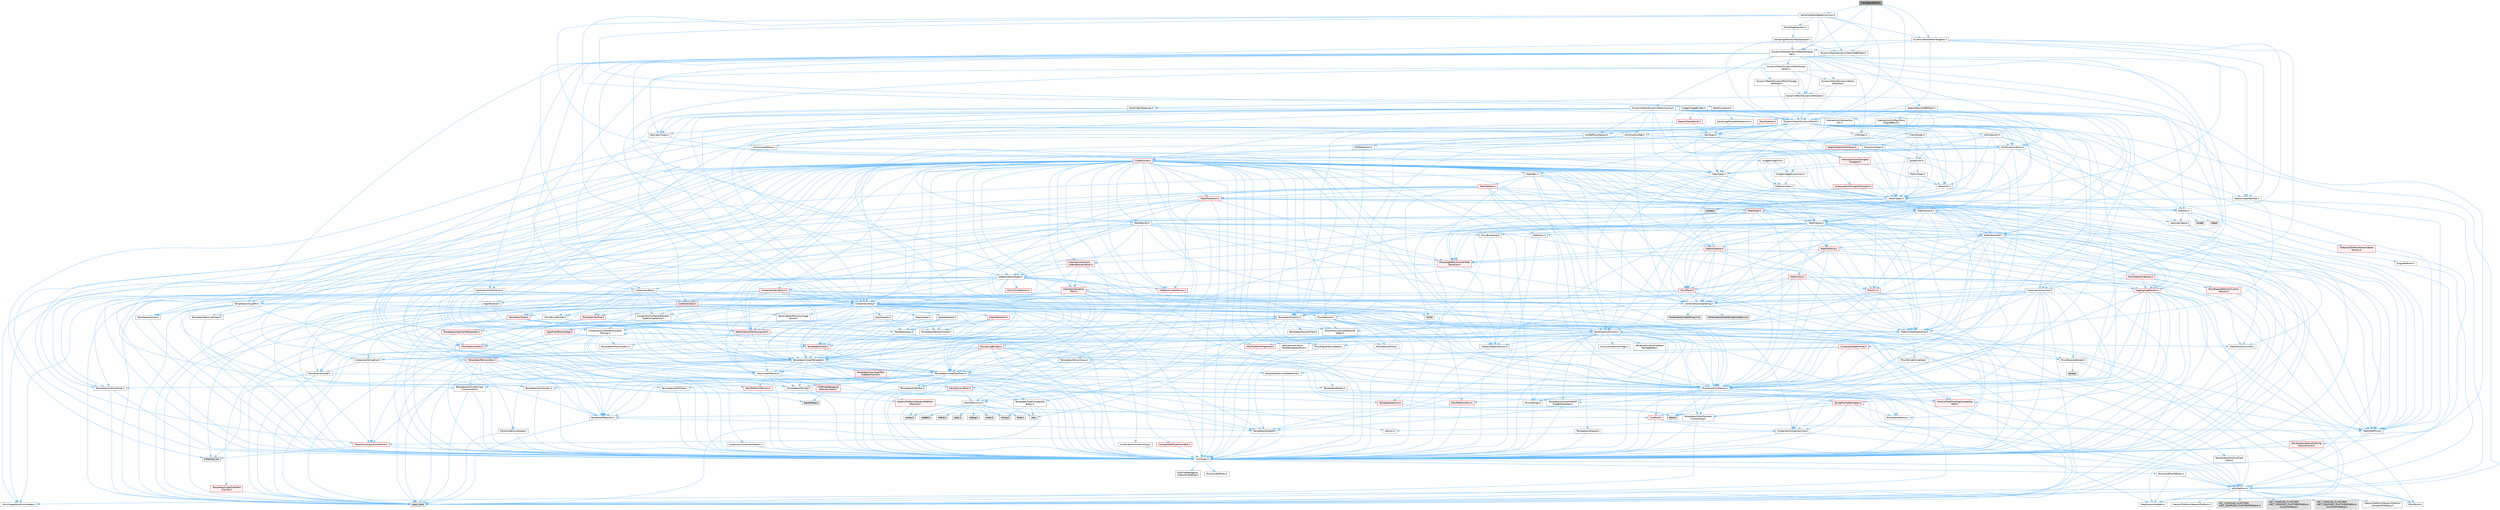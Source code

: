 digraph "MeshBaseBaker.h"
{
 // INTERACTIVE_SVG=YES
 // LATEX_PDF_SIZE
  bgcolor="transparent";
  edge [fontname=Helvetica,fontsize=10,labelfontname=Helvetica,labelfontsize=10];
  node [fontname=Helvetica,fontsize=10,shape=box,height=0.2,width=0.4];
  Node1 [id="Node000001",label="MeshBaseBaker.h",height=0.2,width=0.4,color="gray40", fillcolor="grey60", style="filled", fontcolor="black",tooltip=" "];
  Node1 -> Node2 [id="edge1_Node000001_Node000002",color="steelblue1",style="solid",tooltip=" "];
  Node2 [id="Node000002",label="DynamicMesh/DynamicMesh3.h",height=0.2,width=0.4,color="grey40", fillcolor="white", style="filled",URL="$d5/d34/DynamicMesh3_8h.html",tooltip=" "];
  Node2 -> Node3 [id="edge2_Node000002_Node000003",color="steelblue1",style="solid",tooltip=" "];
  Node3 [id="Node000003",label="BoxTypes.h",height=0.2,width=0.4,color="grey40", fillcolor="white", style="filled",URL="$d2/da2/BoxTypes_8h.html",tooltip=" "];
  Node3 -> Node4 [id="edge3_Node000003_Node000004",color="steelblue1",style="solid",tooltip=" "];
  Node4 [id="Node000004",label="Math/Box.h",height=0.2,width=0.4,color="grey40", fillcolor="white", style="filled",URL="$de/d0f/Box_8h.html",tooltip=" "];
  Node4 -> Node5 [id="edge4_Node000004_Node000005",color="steelblue1",style="solid",tooltip=" "];
  Node5 [id="Node000005",label="CoreTypes.h",height=0.2,width=0.4,color="grey40", fillcolor="white", style="filled",URL="$dc/dec/CoreTypes_8h.html",tooltip=" "];
  Node5 -> Node6 [id="edge5_Node000005_Node000006",color="steelblue1",style="solid",tooltip=" "];
  Node6 [id="Node000006",label="HAL/Platform.h",height=0.2,width=0.4,color="grey40", fillcolor="white", style="filled",URL="$d9/dd0/Platform_8h.html",tooltip=" "];
  Node6 -> Node7 [id="edge6_Node000006_Node000007",color="steelblue1",style="solid",tooltip=" "];
  Node7 [id="Node000007",label="Misc/Build.h",height=0.2,width=0.4,color="grey40", fillcolor="white", style="filled",URL="$d3/dbb/Build_8h.html",tooltip=" "];
  Node6 -> Node8 [id="edge7_Node000006_Node000008",color="steelblue1",style="solid",tooltip=" "];
  Node8 [id="Node000008",label="Misc/LargeWorldCoordinates.h",height=0.2,width=0.4,color="grey40", fillcolor="white", style="filled",URL="$d2/dcb/LargeWorldCoordinates_8h.html",tooltip=" "];
  Node6 -> Node9 [id="edge8_Node000006_Node000009",color="steelblue1",style="solid",tooltip=" "];
  Node9 [id="Node000009",label="type_traits",height=0.2,width=0.4,color="grey60", fillcolor="#E0E0E0", style="filled",tooltip=" "];
  Node6 -> Node10 [id="edge9_Node000006_Node000010",color="steelblue1",style="solid",tooltip=" "];
  Node10 [id="Node000010",label="PreprocessorHelpers.h",height=0.2,width=0.4,color="grey40", fillcolor="white", style="filled",URL="$db/ddb/PreprocessorHelpers_8h.html",tooltip=" "];
  Node6 -> Node11 [id="edge10_Node000006_Node000011",color="steelblue1",style="solid",tooltip=" "];
  Node11 [id="Node000011",label="UBT_COMPILED_PLATFORM\l/UBT_COMPILED_PLATFORMPlatform\lCompilerPreSetup.h",height=0.2,width=0.4,color="grey60", fillcolor="#E0E0E0", style="filled",tooltip=" "];
  Node6 -> Node12 [id="edge11_Node000006_Node000012",color="steelblue1",style="solid",tooltip=" "];
  Node12 [id="Node000012",label="GenericPlatform/GenericPlatform\lCompilerPreSetup.h",height=0.2,width=0.4,color="grey40", fillcolor="white", style="filled",URL="$d9/dc8/GenericPlatformCompilerPreSetup_8h.html",tooltip=" "];
  Node6 -> Node13 [id="edge12_Node000006_Node000013",color="steelblue1",style="solid",tooltip=" "];
  Node13 [id="Node000013",label="GenericPlatform/GenericPlatform.h",height=0.2,width=0.4,color="grey40", fillcolor="white", style="filled",URL="$d6/d84/GenericPlatform_8h.html",tooltip=" "];
  Node6 -> Node14 [id="edge13_Node000006_Node000014",color="steelblue1",style="solid",tooltip=" "];
  Node14 [id="Node000014",label="UBT_COMPILED_PLATFORM\l/UBT_COMPILED_PLATFORMPlatform.h",height=0.2,width=0.4,color="grey60", fillcolor="#E0E0E0", style="filled",tooltip=" "];
  Node6 -> Node15 [id="edge14_Node000006_Node000015",color="steelblue1",style="solid",tooltip=" "];
  Node15 [id="Node000015",label="UBT_COMPILED_PLATFORM\l/UBT_COMPILED_PLATFORMPlatform\lCompilerSetup.h",height=0.2,width=0.4,color="grey60", fillcolor="#E0E0E0", style="filled",tooltip=" "];
  Node5 -> Node16 [id="edge15_Node000005_Node000016",color="steelblue1",style="solid",tooltip=" "];
  Node16 [id="Node000016",label="ProfilingDebugging\l/UMemoryDefines.h",height=0.2,width=0.4,color="grey40", fillcolor="white", style="filled",URL="$d2/da2/UMemoryDefines_8h.html",tooltip=" "];
  Node5 -> Node17 [id="edge16_Node000005_Node000017",color="steelblue1",style="solid",tooltip=" "];
  Node17 [id="Node000017",label="Misc/CoreMiscDefines.h",height=0.2,width=0.4,color="grey40", fillcolor="white", style="filled",URL="$da/d38/CoreMiscDefines_8h.html",tooltip=" "];
  Node17 -> Node6 [id="edge17_Node000017_Node000006",color="steelblue1",style="solid",tooltip=" "];
  Node17 -> Node10 [id="edge18_Node000017_Node000010",color="steelblue1",style="solid",tooltip=" "];
  Node5 -> Node18 [id="edge19_Node000005_Node000018",color="steelblue1",style="solid",tooltip=" "];
  Node18 [id="Node000018",label="Misc/CoreDefines.h",height=0.2,width=0.4,color="grey40", fillcolor="white", style="filled",URL="$d3/dd2/CoreDefines_8h.html",tooltip=" "];
  Node4 -> Node19 [id="edge20_Node000004_Node000019",color="steelblue1",style="solid",tooltip=" "];
  Node19 [id="Node000019",label="Misc/AssertionMacros.h",height=0.2,width=0.4,color="grey40", fillcolor="white", style="filled",URL="$d0/dfa/AssertionMacros_8h.html",tooltip=" "];
  Node19 -> Node5 [id="edge21_Node000019_Node000005",color="steelblue1",style="solid",tooltip=" "];
  Node19 -> Node6 [id="edge22_Node000019_Node000006",color="steelblue1",style="solid",tooltip=" "];
  Node19 -> Node20 [id="edge23_Node000019_Node000020",color="steelblue1",style="solid",tooltip=" "];
  Node20 [id="Node000020",label="HAL/PlatformMisc.h",height=0.2,width=0.4,color="red", fillcolor="#FFF0F0", style="filled",URL="$d0/df5/PlatformMisc_8h.html",tooltip=" "];
  Node20 -> Node5 [id="edge24_Node000020_Node000005",color="steelblue1",style="solid",tooltip=" "];
  Node19 -> Node10 [id="edge25_Node000019_Node000010",color="steelblue1",style="solid",tooltip=" "];
  Node19 -> Node56 [id="edge26_Node000019_Node000056",color="steelblue1",style="solid",tooltip=" "];
  Node56 [id="Node000056",label="Templates/EnableIf.h",height=0.2,width=0.4,color="grey40", fillcolor="white", style="filled",URL="$d7/d60/EnableIf_8h.html",tooltip=" "];
  Node56 -> Node5 [id="edge27_Node000056_Node000005",color="steelblue1",style="solid",tooltip=" "];
  Node19 -> Node57 [id="edge28_Node000019_Node000057",color="steelblue1",style="solid",tooltip=" "];
  Node57 [id="Node000057",label="Templates/IsArrayOrRefOf\lTypeByPredicate.h",height=0.2,width=0.4,color="grey40", fillcolor="white", style="filled",URL="$d6/da1/IsArrayOrRefOfTypeByPredicate_8h.html",tooltip=" "];
  Node57 -> Node5 [id="edge29_Node000057_Node000005",color="steelblue1",style="solid",tooltip=" "];
  Node19 -> Node58 [id="edge30_Node000019_Node000058",color="steelblue1",style="solid",tooltip=" "];
  Node58 [id="Node000058",label="Templates/IsValidVariadic\lFunctionArg.h",height=0.2,width=0.4,color="grey40", fillcolor="white", style="filled",URL="$d0/dc8/IsValidVariadicFunctionArg_8h.html",tooltip=" "];
  Node58 -> Node5 [id="edge31_Node000058_Node000005",color="steelblue1",style="solid",tooltip=" "];
  Node58 -> Node59 [id="edge32_Node000058_Node000059",color="steelblue1",style="solid",tooltip=" "];
  Node59 [id="Node000059",label="IsEnum.h",height=0.2,width=0.4,color="grey40", fillcolor="white", style="filled",URL="$d4/de5/IsEnum_8h.html",tooltip=" "];
  Node58 -> Node9 [id="edge33_Node000058_Node000009",color="steelblue1",style="solid",tooltip=" "];
  Node19 -> Node60 [id="edge34_Node000019_Node000060",color="steelblue1",style="solid",tooltip=" "];
  Node60 [id="Node000060",label="Traits/IsCharEncodingCompatible\lWith.h",height=0.2,width=0.4,color="red", fillcolor="#FFF0F0", style="filled",URL="$df/dd1/IsCharEncodingCompatibleWith_8h.html",tooltip=" "];
  Node60 -> Node9 [id="edge35_Node000060_Node000009",color="steelblue1",style="solid",tooltip=" "];
  Node19 -> Node62 [id="edge36_Node000019_Node000062",color="steelblue1",style="solid",tooltip=" "];
  Node62 [id="Node000062",label="Misc/VarArgs.h",height=0.2,width=0.4,color="grey40", fillcolor="white", style="filled",URL="$d5/d6f/VarArgs_8h.html",tooltip=" "];
  Node62 -> Node5 [id="edge37_Node000062_Node000005",color="steelblue1",style="solid",tooltip=" "];
  Node19 -> Node63 [id="edge38_Node000019_Node000063",color="steelblue1",style="solid",tooltip=" "];
  Node63 [id="Node000063",label="String/FormatStringSan.h",height=0.2,width=0.4,color="red", fillcolor="#FFF0F0", style="filled",URL="$d3/d8b/FormatStringSan_8h.html",tooltip=" "];
  Node63 -> Node9 [id="edge39_Node000063_Node000009",color="steelblue1",style="solid",tooltip=" "];
  Node63 -> Node5 [id="edge40_Node000063_Node000005",color="steelblue1",style="solid",tooltip=" "];
  Node63 -> Node64 [id="edge41_Node000063_Node000064",color="steelblue1",style="solid",tooltip=" "];
  Node64 [id="Node000064",label="Templates/Requires.h",height=0.2,width=0.4,color="grey40", fillcolor="white", style="filled",URL="$dc/d96/Requires_8h.html",tooltip=" "];
  Node64 -> Node56 [id="edge42_Node000064_Node000056",color="steelblue1",style="solid",tooltip=" "];
  Node64 -> Node9 [id="edge43_Node000064_Node000009",color="steelblue1",style="solid",tooltip=" "];
  Node63 -> Node65 [id="edge44_Node000063_Node000065",color="steelblue1",style="solid",tooltip=" "];
  Node65 [id="Node000065",label="Templates/Identity.h",height=0.2,width=0.4,color="grey40", fillcolor="white", style="filled",URL="$d0/dd5/Identity_8h.html",tooltip=" "];
  Node63 -> Node58 [id="edge45_Node000063_Node000058",color="steelblue1",style="solid",tooltip=" "];
  Node63 -> Node28 [id="edge46_Node000063_Node000028",color="steelblue1",style="solid",tooltip=" "];
  Node28 [id="Node000028",label="Containers/ContainersFwd.h",height=0.2,width=0.4,color="grey40", fillcolor="white", style="filled",URL="$d4/d0a/ContainersFwd_8h.html",tooltip=" "];
  Node28 -> Node6 [id="edge47_Node000028_Node000006",color="steelblue1",style="solid",tooltip=" "];
  Node28 -> Node5 [id="edge48_Node000028_Node000005",color="steelblue1",style="solid",tooltip=" "];
  Node28 -> Node25 [id="edge49_Node000028_Node000025",color="steelblue1",style="solid",tooltip=" "];
  Node25 [id="Node000025",label="Traits/IsContiguousContainer.h",height=0.2,width=0.4,color="red", fillcolor="#FFF0F0", style="filled",URL="$d5/d3c/IsContiguousContainer_8h.html",tooltip=" "];
  Node25 -> Node5 [id="edge50_Node000025_Node000005",color="steelblue1",style="solid",tooltip=" "];
  Node25 -> Node24 [id="edge51_Node000025_Node000024",color="steelblue1",style="solid",tooltip=" "];
  Node24 [id="Node000024",label="initializer_list",height=0.2,width=0.4,color="grey60", fillcolor="#E0E0E0", style="filled",tooltip=" "];
  Node19 -> Node69 [id="edge52_Node000019_Node000069",color="steelblue1",style="solid",tooltip=" "];
  Node69 [id="Node000069",label="atomic",height=0.2,width=0.4,color="grey60", fillcolor="#E0E0E0", style="filled",tooltip=" "];
  Node4 -> Node29 [id="edge53_Node000004_Node000029",color="steelblue1",style="solid",tooltip=" "];
  Node29 [id="Node000029",label="Math/MathFwd.h",height=0.2,width=0.4,color="grey40", fillcolor="white", style="filled",URL="$d2/d10/MathFwd_8h.html",tooltip=" "];
  Node29 -> Node6 [id="edge54_Node000029_Node000006",color="steelblue1",style="solid",tooltip=" "];
  Node4 -> Node70 [id="edge55_Node000004_Node000070",color="steelblue1",style="solid",tooltip=" "];
  Node70 [id="Node000070",label="Math/UnrealMathUtility.h",height=0.2,width=0.4,color="grey40", fillcolor="white", style="filled",URL="$db/db8/UnrealMathUtility_8h.html",tooltip=" "];
  Node70 -> Node5 [id="edge56_Node000070_Node000005",color="steelblue1",style="solid",tooltip=" "];
  Node70 -> Node19 [id="edge57_Node000070_Node000019",color="steelblue1",style="solid",tooltip=" "];
  Node70 -> Node71 [id="edge58_Node000070_Node000071",color="steelblue1",style="solid",tooltip=" "];
  Node71 [id="Node000071",label="HAL/PlatformMath.h",height=0.2,width=0.4,color="red", fillcolor="#FFF0F0", style="filled",URL="$dc/d53/PlatformMath_8h.html",tooltip=" "];
  Node71 -> Node5 [id="edge59_Node000071_Node000005",color="steelblue1",style="solid",tooltip=" "];
  Node70 -> Node29 [id="edge60_Node000070_Node000029",color="steelblue1",style="solid",tooltip=" "];
  Node70 -> Node65 [id="edge61_Node000070_Node000065",color="steelblue1",style="solid",tooltip=" "];
  Node70 -> Node64 [id="edge62_Node000070_Node000064",color="steelblue1",style="solid",tooltip=" "];
  Node4 -> Node90 [id="edge63_Node000004_Node000090",color="steelblue1",style="solid",tooltip=" "];
  Node90 [id="Node000090",label="Containers/UnrealString.h",height=0.2,width=0.4,color="grey40", fillcolor="white", style="filled",URL="$d5/dba/UnrealString_8h.html",tooltip=" "];
  Node90 -> Node91 [id="edge64_Node000090_Node000091",color="steelblue1",style="solid",tooltip=" "];
  Node91 [id="Node000091",label="Containers/UnrealStringIncludes.h.inl",height=0.2,width=0.4,color="grey60", fillcolor="#E0E0E0", style="filled",tooltip=" "];
  Node90 -> Node92 [id="edge65_Node000090_Node000092",color="steelblue1",style="solid",tooltip=" "];
  Node92 [id="Node000092",label="Containers/UnrealString.h.inl",height=0.2,width=0.4,color="grey60", fillcolor="#E0E0E0", style="filled",tooltip=" "];
  Node90 -> Node93 [id="edge66_Node000090_Node000093",color="steelblue1",style="solid",tooltip=" "];
  Node93 [id="Node000093",label="Misc/StringFormatArg.h",height=0.2,width=0.4,color="grey40", fillcolor="white", style="filled",URL="$d2/d16/StringFormatArg_8h.html",tooltip=" "];
  Node93 -> Node28 [id="edge67_Node000093_Node000028",color="steelblue1",style="solid",tooltip=" "];
  Node4 -> Node94 [id="edge68_Node000004_Node000094",color="steelblue1",style="solid",tooltip=" "];
  Node94 [id="Node000094",label="Math/Vector.h",height=0.2,width=0.4,color="grey40", fillcolor="white", style="filled",URL="$d6/dbe/Vector_8h.html",tooltip=" "];
  Node94 -> Node5 [id="edge69_Node000094_Node000005",color="steelblue1",style="solid",tooltip=" "];
  Node94 -> Node19 [id="edge70_Node000094_Node000019",color="steelblue1",style="solid",tooltip=" "];
  Node94 -> Node29 [id="edge71_Node000094_Node000029",color="steelblue1",style="solid",tooltip=" "];
  Node94 -> Node42 [id="edge72_Node000094_Node000042",color="steelblue1",style="solid",tooltip=" "];
  Node42 [id="Node000042",label="Math/NumericLimits.h",height=0.2,width=0.4,color="grey40", fillcolor="white", style="filled",URL="$df/d1b/NumericLimits_8h.html",tooltip=" "];
  Node42 -> Node5 [id="edge73_Node000042_Node000005",color="steelblue1",style="solid",tooltip=" "];
  Node94 -> Node95 [id="edge74_Node000094_Node000095",color="steelblue1",style="solid",tooltip=" "];
  Node95 [id="Node000095",label="Misc/Crc.h",height=0.2,width=0.4,color="red", fillcolor="#FFF0F0", style="filled",URL="$d4/dd2/Crc_8h.html",tooltip=" "];
  Node95 -> Node5 [id="edge75_Node000095_Node000005",color="steelblue1",style="solid",tooltip=" "];
  Node95 -> Node19 [id="edge76_Node000095_Node000019",color="steelblue1",style="solid",tooltip=" "];
  Node95 -> Node77 [id="edge77_Node000095_Node000077",color="steelblue1",style="solid",tooltip=" "];
  Node77 [id="Node000077",label="Templates/UnrealTypeTraits.h",height=0.2,width=0.4,color="grey40", fillcolor="white", style="filled",URL="$d2/d2d/UnrealTypeTraits_8h.html",tooltip=" "];
  Node77 -> Node5 [id="edge78_Node000077_Node000005",color="steelblue1",style="solid",tooltip=" "];
  Node77 -> Node78 [id="edge79_Node000077_Node000078",color="steelblue1",style="solid",tooltip=" "];
  Node78 [id="Node000078",label="Templates/IsPointer.h",height=0.2,width=0.4,color="grey40", fillcolor="white", style="filled",URL="$d7/d05/IsPointer_8h.html",tooltip=" "];
  Node78 -> Node5 [id="edge80_Node000078_Node000005",color="steelblue1",style="solid",tooltip=" "];
  Node77 -> Node19 [id="edge81_Node000077_Node000019",color="steelblue1",style="solid",tooltip=" "];
  Node77 -> Node73 [id="edge82_Node000077_Node000073",color="steelblue1",style="solid",tooltip=" "];
  Node73 [id="Node000073",label="Templates/AndOrNot.h",height=0.2,width=0.4,color="grey40", fillcolor="white", style="filled",URL="$db/d0a/AndOrNot_8h.html",tooltip=" "];
  Node73 -> Node5 [id="edge83_Node000073_Node000005",color="steelblue1",style="solid",tooltip=" "];
  Node77 -> Node56 [id="edge84_Node000077_Node000056",color="steelblue1",style="solid",tooltip=" "];
  Node77 -> Node79 [id="edge85_Node000077_Node000079",color="steelblue1",style="solid",tooltip=" "];
  Node79 [id="Node000079",label="Templates/IsArithmetic.h",height=0.2,width=0.4,color="grey40", fillcolor="white", style="filled",URL="$d2/d5d/IsArithmetic_8h.html",tooltip=" "];
  Node79 -> Node5 [id="edge86_Node000079_Node000005",color="steelblue1",style="solid",tooltip=" "];
  Node77 -> Node59 [id="edge87_Node000077_Node000059",color="steelblue1",style="solid",tooltip=" "];
  Node77 -> Node80 [id="edge88_Node000077_Node000080",color="steelblue1",style="solid",tooltip=" "];
  Node80 [id="Node000080",label="Templates/Models.h",height=0.2,width=0.4,color="grey40", fillcolor="white", style="filled",URL="$d3/d0c/Models_8h.html",tooltip=" "];
  Node80 -> Node65 [id="edge89_Node000080_Node000065",color="steelblue1",style="solid",tooltip=" "];
  Node77 -> Node81 [id="edge90_Node000077_Node000081",color="steelblue1",style="solid",tooltip=" "];
  Node81 [id="Node000081",label="Templates/IsPODType.h",height=0.2,width=0.4,color="grey40", fillcolor="white", style="filled",URL="$d7/db1/IsPODType_8h.html",tooltip=" "];
  Node81 -> Node5 [id="edge91_Node000081_Node000005",color="steelblue1",style="solid",tooltip=" "];
  Node77 -> Node82 [id="edge92_Node000077_Node000082",color="steelblue1",style="solid",tooltip=" "];
  Node82 [id="Node000082",label="Templates/IsUECoreType.h",height=0.2,width=0.4,color="grey40", fillcolor="white", style="filled",URL="$d1/db8/IsUECoreType_8h.html",tooltip=" "];
  Node82 -> Node5 [id="edge93_Node000082_Node000005",color="steelblue1",style="solid",tooltip=" "];
  Node82 -> Node9 [id="edge94_Node000082_Node000009",color="steelblue1",style="solid",tooltip=" "];
  Node77 -> Node83 [id="edge95_Node000077_Node000083",color="steelblue1",style="solid",tooltip=" "];
  Node83 [id="Node000083",label="Templates/IsTriviallyCopy\lConstructible.h",height=0.2,width=0.4,color="grey40", fillcolor="white", style="filled",URL="$d3/d78/IsTriviallyCopyConstructible_8h.html",tooltip=" "];
  Node83 -> Node5 [id="edge96_Node000083_Node000005",color="steelblue1",style="solid",tooltip=" "];
  Node83 -> Node9 [id="edge97_Node000083_Node000009",color="steelblue1",style="solid",tooltip=" "];
  Node94 -> Node70 [id="edge98_Node000094_Node000070",color="steelblue1",style="solid",tooltip=" "];
  Node94 -> Node90 [id="edge99_Node000094_Node000090",color="steelblue1",style="solid",tooltip=" "];
  Node94 -> Node103 [id="edge100_Node000094_Node000103",color="steelblue1",style="solid",tooltip=" "];
  Node103 [id="Node000103",label="Misc/Parse.h",height=0.2,width=0.4,color="red", fillcolor="#FFF0F0", style="filled",URL="$dc/d71/Parse_8h.html",tooltip=" "];
  Node103 -> Node22 [id="edge101_Node000103_Node000022",color="steelblue1",style="solid",tooltip=" "];
  Node22 [id="Node000022",label="Containers/StringFwd.h",height=0.2,width=0.4,color="grey40", fillcolor="white", style="filled",URL="$df/d37/StringFwd_8h.html",tooltip=" "];
  Node22 -> Node5 [id="edge102_Node000022_Node000005",color="steelblue1",style="solid",tooltip=" "];
  Node22 -> Node23 [id="edge103_Node000022_Node000023",color="steelblue1",style="solid",tooltip=" "];
  Node23 [id="Node000023",label="Traits/ElementType.h",height=0.2,width=0.4,color="grey40", fillcolor="white", style="filled",URL="$d5/d4f/ElementType_8h.html",tooltip=" "];
  Node23 -> Node6 [id="edge104_Node000023_Node000006",color="steelblue1",style="solid",tooltip=" "];
  Node23 -> Node24 [id="edge105_Node000023_Node000024",color="steelblue1",style="solid",tooltip=" "];
  Node23 -> Node9 [id="edge106_Node000023_Node000009",color="steelblue1",style="solid",tooltip=" "];
  Node22 -> Node25 [id="edge107_Node000022_Node000025",color="steelblue1",style="solid",tooltip=" "];
  Node103 -> Node90 [id="edge108_Node000103_Node000090",color="steelblue1",style="solid",tooltip=" "];
  Node103 -> Node5 [id="edge109_Node000103_Node000005",color="steelblue1",style="solid",tooltip=" "];
  Node103 -> Node32 [id="edge110_Node000103_Node000032",color="steelblue1",style="solid",tooltip=" "];
  Node32 [id="Node000032",label="HAL/PlatformCrt.h",height=0.2,width=0.4,color="grey40", fillcolor="white", style="filled",URL="$d8/d75/PlatformCrt_8h.html",tooltip=" "];
  Node32 -> Node33 [id="edge111_Node000032_Node000033",color="steelblue1",style="solid",tooltip=" "];
  Node33 [id="Node000033",label="new",height=0.2,width=0.4,color="grey60", fillcolor="#E0E0E0", style="filled",tooltip=" "];
  Node32 -> Node34 [id="edge112_Node000032_Node000034",color="steelblue1",style="solid",tooltip=" "];
  Node34 [id="Node000034",label="wchar.h",height=0.2,width=0.4,color="grey60", fillcolor="#E0E0E0", style="filled",tooltip=" "];
  Node32 -> Node35 [id="edge113_Node000032_Node000035",color="steelblue1",style="solid",tooltip=" "];
  Node35 [id="Node000035",label="stddef.h",height=0.2,width=0.4,color="grey60", fillcolor="#E0E0E0", style="filled",tooltip=" "];
  Node32 -> Node36 [id="edge114_Node000032_Node000036",color="steelblue1",style="solid",tooltip=" "];
  Node36 [id="Node000036",label="stdlib.h",height=0.2,width=0.4,color="grey60", fillcolor="#E0E0E0", style="filled",tooltip=" "];
  Node32 -> Node37 [id="edge115_Node000032_Node000037",color="steelblue1",style="solid",tooltip=" "];
  Node37 [id="Node000037",label="stdio.h",height=0.2,width=0.4,color="grey60", fillcolor="#E0E0E0", style="filled",tooltip=" "];
  Node32 -> Node38 [id="edge116_Node000032_Node000038",color="steelblue1",style="solid",tooltip=" "];
  Node38 [id="Node000038",label="stdarg.h",height=0.2,width=0.4,color="grey60", fillcolor="#E0E0E0", style="filled",tooltip=" "];
  Node32 -> Node39 [id="edge117_Node000032_Node000039",color="steelblue1",style="solid",tooltip=" "];
  Node39 [id="Node000039",label="math.h",height=0.2,width=0.4,color="grey60", fillcolor="#E0E0E0", style="filled",tooltip=" "];
  Node32 -> Node40 [id="edge118_Node000032_Node000040",color="steelblue1",style="solid",tooltip=" "];
  Node40 [id="Node000040",label="float.h",height=0.2,width=0.4,color="grey60", fillcolor="#E0E0E0", style="filled",tooltip=" "];
  Node32 -> Node41 [id="edge119_Node000032_Node000041",color="steelblue1",style="solid",tooltip=" "];
  Node41 [id="Node000041",label="string.h",height=0.2,width=0.4,color="grey60", fillcolor="#E0E0E0", style="filled",tooltip=" "];
  Node103 -> Node7 [id="edge120_Node000103_Node000007",color="steelblue1",style="solid",tooltip=" "];
  Node103 -> Node104 [id="edge121_Node000103_Node000104",color="steelblue1",style="solid",tooltip=" "];
  Node104 [id="Node000104",label="Templates/Function.h",height=0.2,width=0.4,color="grey40", fillcolor="white", style="filled",URL="$df/df5/Function_8h.html",tooltip=" "];
  Node104 -> Node5 [id="edge122_Node000104_Node000005",color="steelblue1",style="solid",tooltip=" "];
  Node104 -> Node19 [id="edge123_Node000104_Node000019",color="steelblue1",style="solid",tooltip=" "];
  Node104 -> Node105 [id="edge124_Node000104_Node000105",color="steelblue1",style="solid",tooltip=" "];
  Node105 [id="Node000105",label="Misc/IntrusiveUnsetOptional\lState.h",height=0.2,width=0.4,color="grey40", fillcolor="white", style="filled",URL="$d2/d0a/IntrusiveUnsetOptionalState_8h.html",tooltip=" "];
  Node105 -> Node106 [id="edge125_Node000105_Node000106",color="steelblue1",style="solid",tooltip=" "];
  Node106 [id="Node000106",label="Misc/OptionalFwd.h",height=0.2,width=0.4,color="grey40", fillcolor="white", style="filled",URL="$dc/d50/OptionalFwd_8h.html",tooltip=" "];
  Node104 -> Node107 [id="edge126_Node000104_Node000107",color="steelblue1",style="solid",tooltip=" "];
  Node107 [id="Node000107",label="HAL/UnrealMemory.h",height=0.2,width=0.4,color="grey40", fillcolor="white", style="filled",URL="$d9/d96/UnrealMemory_8h.html",tooltip=" "];
  Node107 -> Node5 [id="edge127_Node000107_Node000005",color="steelblue1",style="solid",tooltip=" "];
  Node107 -> Node108 [id="edge128_Node000107_Node000108",color="steelblue1",style="solid",tooltip=" "];
  Node108 [id="Node000108",label="GenericPlatform/GenericPlatform\lMemory.h",height=0.2,width=0.4,color="red", fillcolor="#FFF0F0", style="filled",URL="$dd/d22/GenericPlatformMemory_8h.html",tooltip=" "];
  Node108 -> Node27 [id="edge129_Node000108_Node000027",color="steelblue1",style="solid",tooltip=" "];
  Node27 [id="Node000027",label="CoreFwd.h",height=0.2,width=0.4,color="red", fillcolor="#FFF0F0", style="filled",URL="$d1/d1e/CoreFwd_8h.html",tooltip=" "];
  Node27 -> Node5 [id="edge130_Node000027_Node000005",color="steelblue1",style="solid",tooltip=" "];
  Node27 -> Node28 [id="edge131_Node000027_Node000028",color="steelblue1",style="solid",tooltip=" "];
  Node27 -> Node29 [id="edge132_Node000027_Node000029",color="steelblue1",style="solid",tooltip=" "];
  Node108 -> Node5 [id="edge133_Node000108_Node000005",color="steelblue1",style="solid",tooltip=" "];
  Node108 -> Node41 [id="edge134_Node000108_Node000041",color="steelblue1",style="solid",tooltip=" "];
  Node108 -> Node34 [id="edge135_Node000108_Node000034",color="steelblue1",style="solid",tooltip=" "];
  Node107 -> Node109 [id="edge136_Node000107_Node000109",color="steelblue1",style="solid",tooltip=" "];
  Node109 [id="Node000109",label="HAL/MemoryBase.h",height=0.2,width=0.4,color="red", fillcolor="#FFF0F0", style="filled",URL="$d6/d9f/MemoryBase_8h.html",tooltip=" "];
  Node109 -> Node5 [id="edge137_Node000109_Node000005",color="steelblue1",style="solid",tooltip=" "];
  Node109 -> Node32 [id="edge138_Node000109_Node000032",color="steelblue1",style="solid",tooltip=" "];
  Node109 -> Node113 [id="edge139_Node000109_Node000113",color="steelblue1",style="solid",tooltip=" "];
  Node113 [id="Node000113",label="Templates/Atomic.h",height=0.2,width=0.4,color="red", fillcolor="#FFF0F0", style="filled",URL="$d3/d91/Atomic_8h.html",tooltip=" "];
  Node113 -> Node69 [id="edge140_Node000113_Node000069",color="steelblue1",style="solid",tooltip=" "];
  Node107 -> Node118 [id="edge141_Node000107_Node000118",color="steelblue1",style="solid",tooltip=" "];
  Node118 [id="Node000118",label="HAL/PlatformMemory.h",height=0.2,width=0.4,color="red", fillcolor="#FFF0F0", style="filled",URL="$de/d68/PlatformMemory_8h.html",tooltip=" "];
  Node118 -> Node5 [id="edge142_Node000118_Node000005",color="steelblue1",style="solid",tooltip=" "];
  Node118 -> Node108 [id="edge143_Node000118_Node000108",color="steelblue1",style="solid",tooltip=" "];
  Node107 -> Node120 [id="edge144_Node000107_Node000120",color="steelblue1",style="solid",tooltip=" "];
  Node120 [id="Node000120",label="ProfilingDebugging\l/MemoryTrace.h",height=0.2,width=0.4,color="red", fillcolor="#FFF0F0", style="filled",URL="$da/dd7/MemoryTrace_8h.html",tooltip=" "];
  Node120 -> Node6 [id="edge145_Node000120_Node000006",color="steelblue1",style="solid",tooltip=" "];
  Node120 -> Node55 [id="edge146_Node000120_Node000055",color="steelblue1",style="solid",tooltip=" "];
  Node55 [id="Node000055",label="Trace/Trace.h",height=0.2,width=0.4,color="grey60", fillcolor="#E0E0E0", style="filled",tooltip=" "];
  Node107 -> Node78 [id="edge147_Node000107_Node000078",color="steelblue1",style="solid",tooltip=" "];
  Node104 -> Node121 [id="edge148_Node000104_Node000121",color="steelblue1",style="solid",tooltip=" "];
  Node121 [id="Node000121",label="Templates/FunctionFwd.h",height=0.2,width=0.4,color="grey40", fillcolor="white", style="filled",URL="$d6/d54/FunctionFwd_8h.html",tooltip=" "];
  Node104 -> Node77 [id="edge149_Node000104_Node000077",color="steelblue1",style="solid",tooltip=" "];
  Node104 -> Node122 [id="edge150_Node000104_Node000122",color="steelblue1",style="solid",tooltip=" "];
  Node122 [id="Node000122",label="Templates/Invoke.h",height=0.2,width=0.4,color="red", fillcolor="#FFF0F0", style="filled",URL="$d7/deb/Invoke_8h.html",tooltip=" "];
  Node122 -> Node5 [id="edge151_Node000122_Node000005",color="steelblue1",style="solid",tooltip=" "];
  Node122 -> Node124 [id="edge152_Node000122_Node000124",color="steelblue1",style="solid",tooltip=" "];
  Node124 [id="Node000124",label="Templates/UnrealTemplate.h",height=0.2,width=0.4,color="grey40", fillcolor="white", style="filled",URL="$d4/d24/UnrealTemplate_8h.html",tooltip=" "];
  Node124 -> Node5 [id="edge153_Node000124_Node000005",color="steelblue1",style="solid",tooltip=" "];
  Node124 -> Node78 [id="edge154_Node000124_Node000078",color="steelblue1",style="solid",tooltip=" "];
  Node124 -> Node107 [id="edge155_Node000124_Node000107",color="steelblue1",style="solid",tooltip=" "];
  Node124 -> Node125 [id="edge156_Node000124_Node000125",color="steelblue1",style="solid",tooltip=" "];
  Node125 [id="Node000125",label="Templates/CopyQualifiers\lAndRefsFromTo.h",height=0.2,width=0.4,color="red", fillcolor="#FFF0F0", style="filled",URL="$d3/db3/CopyQualifiersAndRefsFromTo_8h.html",tooltip=" "];
  Node124 -> Node77 [id="edge157_Node000124_Node000077",color="steelblue1",style="solid",tooltip=" "];
  Node124 -> Node75 [id="edge158_Node000124_Node000075",color="steelblue1",style="solid",tooltip=" "];
  Node75 [id="Node000075",label="Templates/RemoveReference.h",height=0.2,width=0.4,color="grey40", fillcolor="white", style="filled",URL="$da/dbe/RemoveReference_8h.html",tooltip=" "];
  Node75 -> Node5 [id="edge159_Node000075_Node000005",color="steelblue1",style="solid",tooltip=" "];
  Node124 -> Node64 [id="edge160_Node000124_Node000064",color="steelblue1",style="solid",tooltip=" "];
  Node124 -> Node87 [id="edge161_Node000124_Node000087",color="steelblue1",style="solid",tooltip=" "];
  Node87 [id="Node000087",label="Templates/TypeCompatible\lBytes.h",height=0.2,width=0.4,color="grey40", fillcolor="white", style="filled",URL="$df/d0a/TypeCompatibleBytes_8h.html",tooltip=" "];
  Node87 -> Node5 [id="edge162_Node000087_Node000005",color="steelblue1",style="solid",tooltip=" "];
  Node87 -> Node41 [id="edge163_Node000087_Node000041",color="steelblue1",style="solid",tooltip=" "];
  Node87 -> Node33 [id="edge164_Node000087_Node000033",color="steelblue1",style="solid",tooltip=" "];
  Node87 -> Node9 [id="edge165_Node000087_Node000009",color="steelblue1",style="solid",tooltip=" "];
  Node124 -> Node65 [id="edge166_Node000124_Node000065",color="steelblue1",style="solid",tooltip=" "];
  Node124 -> Node25 [id="edge167_Node000124_Node000025",color="steelblue1",style="solid",tooltip=" "];
  Node124 -> Node127 [id="edge168_Node000124_Node000127",color="steelblue1",style="solid",tooltip=" "];
  Node127 [id="Node000127",label="Traits/UseBitwiseSwap.h",height=0.2,width=0.4,color="grey40", fillcolor="white", style="filled",URL="$db/df3/UseBitwiseSwap_8h.html",tooltip=" "];
  Node127 -> Node5 [id="edge169_Node000127_Node000005",color="steelblue1",style="solid",tooltip=" "];
  Node127 -> Node9 [id="edge170_Node000127_Node000009",color="steelblue1",style="solid",tooltip=" "];
  Node124 -> Node9 [id="edge171_Node000124_Node000009",color="steelblue1",style="solid",tooltip=" "];
  Node122 -> Node9 [id="edge172_Node000122_Node000009",color="steelblue1",style="solid",tooltip=" "];
  Node104 -> Node124 [id="edge173_Node000104_Node000124",color="steelblue1",style="solid",tooltip=" "];
  Node104 -> Node64 [id="edge174_Node000104_Node000064",color="steelblue1",style="solid",tooltip=" "];
  Node104 -> Node70 [id="edge175_Node000104_Node000070",color="steelblue1",style="solid",tooltip=" "];
  Node104 -> Node33 [id="edge176_Node000104_Node000033",color="steelblue1",style="solid",tooltip=" "];
  Node104 -> Node9 [id="edge177_Node000104_Node000009",color="steelblue1",style="solid",tooltip=" "];
  Node94 -> Node128 [id="edge178_Node000094_Node000128",color="steelblue1",style="solid",tooltip=" "];
  Node128 [id="Node000128",label="Misc/LargeWorldCoordinates\lSerializer.h",height=0.2,width=0.4,color="red", fillcolor="#FFF0F0", style="filled",URL="$d7/df9/LargeWorldCoordinatesSerializer_8h.html",tooltip=" "];
  Node128 -> Node129 [id="edge179_Node000128_Node000129",color="steelblue1",style="solid",tooltip=" "];
  Node129 [id="Node000129",label="UObject/NameTypes.h",height=0.2,width=0.4,color="grey40", fillcolor="white", style="filled",URL="$d6/d35/NameTypes_8h.html",tooltip=" "];
  Node129 -> Node5 [id="edge180_Node000129_Node000005",color="steelblue1",style="solid",tooltip=" "];
  Node129 -> Node19 [id="edge181_Node000129_Node000019",color="steelblue1",style="solid",tooltip=" "];
  Node129 -> Node107 [id="edge182_Node000129_Node000107",color="steelblue1",style="solid",tooltip=" "];
  Node129 -> Node77 [id="edge183_Node000129_Node000077",color="steelblue1",style="solid",tooltip=" "];
  Node129 -> Node124 [id="edge184_Node000129_Node000124",color="steelblue1",style="solid",tooltip=" "];
  Node129 -> Node90 [id="edge185_Node000129_Node000090",color="steelblue1",style="solid",tooltip=" "];
  Node129 -> Node130 [id="edge186_Node000129_Node000130",color="steelblue1",style="solid",tooltip=" "];
  Node130 [id="Node000130",label="HAL/CriticalSection.h",height=0.2,width=0.4,color="red", fillcolor="#FFF0F0", style="filled",URL="$d6/d90/CriticalSection_8h.html",tooltip=" "];
  Node129 -> Node133 [id="edge187_Node000129_Node000133",color="steelblue1",style="solid",tooltip=" "];
  Node133 [id="Node000133",label="Containers/StringConv.h",height=0.2,width=0.4,color="red", fillcolor="#FFF0F0", style="filled",URL="$d3/ddf/StringConv_8h.html",tooltip=" "];
  Node133 -> Node5 [id="edge188_Node000133_Node000005",color="steelblue1",style="solid",tooltip=" "];
  Node133 -> Node19 [id="edge189_Node000133_Node000019",color="steelblue1",style="solid",tooltip=" "];
  Node133 -> Node134 [id="edge190_Node000133_Node000134",color="steelblue1",style="solid",tooltip=" "];
  Node134 [id="Node000134",label="Containers/ContainerAllocation\lPolicies.h",height=0.2,width=0.4,color="grey40", fillcolor="white", style="filled",URL="$d7/dff/ContainerAllocationPolicies_8h.html",tooltip=" "];
  Node134 -> Node5 [id="edge191_Node000134_Node000005",color="steelblue1",style="solid",tooltip=" "];
  Node134 -> Node135 [id="edge192_Node000134_Node000135",color="steelblue1",style="solid",tooltip=" "];
  Node135 [id="Node000135",label="Containers/ContainerHelpers.h",height=0.2,width=0.4,color="grey40", fillcolor="white", style="filled",URL="$d7/d33/ContainerHelpers_8h.html",tooltip=" "];
  Node135 -> Node5 [id="edge193_Node000135_Node000005",color="steelblue1",style="solid",tooltip=" "];
  Node134 -> Node134 [id="edge194_Node000134_Node000134",color="steelblue1",style="solid",tooltip=" "];
  Node134 -> Node71 [id="edge195_Node000134_Node000071",color="steelblue1",style="solid",tooltip=" "];
  Node134 -> Node107 [id="edge196_Node000134_Node000107",color="steelblue1",style="solid",tooltip=" "];
  Node134 -> Node42 [id="edge197_Node000134_Node000042",color="steelblue1",style="solid",tooltip=" "];
  Node134 -> Node19 [id="edge198_Node000134_Node000019",color="steelblue1",style="solid",tooltip=" "];
  Node134 -> Node136 [id="edge199_Node000134_Node000136",color="steelblue1",style="solid",tooltip=" "];
  Node136 [id="Node000136",label="Templates/IsPolymorphic.h",height=0.2,width=0.4,color="grey40", fillcolor="white", style="filled",URL="$dc/d20/IsPolymorphic_8h.html",tooltip=" "];
  Node134 -> Node137 [id="edge200_Node000134_Node000137",color="steelblue1",style="solid",tooltip=" "];
  Node137 [id="Node000137",label="Templates/MemoryOps.h",height=0.2,width=0.4,color="red", fillcolor="#FFF0F0", style="filled",URL="$db/dea/MemoryOps_8h.html",tooltip=" "];
  Node137 -> Node5 [id="edge201_Node000137_Node000005",color="steelblue1",style="solid",tooltip=" "];
  Node137 -> Node107 [id="edge202_Node000137_Node000107",color="steelblue1",style="solid",tooltip=" "];
  Node137 -> Node83 [id="edge203_Node000137_Node000083",color="steelblue1",style="solid",tooltip=" "];
  Node137 -> Node64 [id="edge204_Node000137_Node000064",color="steelblue1",style="solid",tooltip=" "];
  Node137 -> Node77 [id="edge205_Node000137_Node000077",color="steelblue1",style="solid",tooltip=" "];
  Node137 -> Node127 [id="edge206_Node000137_Node000127",color="steelblue1",style="solid",tooltip=" "];
  Node137 -> Node33 [id="edge207_Node000137_Node000033",color="steelblue1",style="solid",tooltip=" "];
  Node137 -> Node9 [id="edge208_Node000137_Node000009",color="steelblue1",style="solid",tooltip=" "];
  Node134 -> Node87 [id="edge209_Node000134_Node000087",color="steelblue1",style="solid",tooltip=" "];
  Node134 -> Node9 [id="edge210_Node000134_Node000009",color="steelblue1",style="solid",tooltip=" "];
  Node133 -> Node138 [id="edge211_Node000133_Node000138",color="steelblue1",style="solid",tooltip=" "];
  Node138 [id="Node000138",label="Containers/Array.h",height=0.2,width=0.4,color="grey40", fillcolor="white", style="filled",URL="$df/dd0/Array_8h.html",tooltip=" "];
  Node138 -> Node5 [id="edge212_Node000138_Node000005",color="steelblue1",style="solid",tooltip=" "];
  Node138 -> Node19 [id="edge213_Node000138_Node000019",color="steelblue1",style="solid",tooltip=" "];
  Node138 -> Node105 [id="edge214_Node000138_Node000105",color="steelblue1",style="solid",tooltip=" "];
  Node138 -> Node139 [id="edge215_Node000138_Node000139",color="steelblue1",style="solid",tooltip=" "];
  Node139 [id="Node000139",label="Misc/ReverseIterate.h",height=0.2,width=0.4,color="grey40", fillcolor="white", style="filled",URL="$db/de3/ReverseIterate_8h.html",tooltip=" "];
  Node139 -> Node6 [id="edge216_Node000139_Node000006",color="steelblue1",style="solid",tooltip=" "];
  Node139 -> Node140 [id="edge217_Node000139_Node000140",color="steelblue1",style="solid",tooltip=" "];
  Node140 [id="Node000140",label="iterator",height=0.2,width=0.4,color="grey60", fillcolor="#E0E0E0", style="filled",tooltip=" "];
  Node138 -> Node107 [id="edge218_Node000138_Node000107",color="steelblue1",style="solid",tooltip=" "];
  Node138 -> Node77 [id="edge219_Node000138_Node000077",color="steelblue1",style="solid",tooltip=" "];
  Node138 -> Node124 [id="edge220_Node000138_Node000124",color="steelblue1",style="solid",tooltip=" "];
  Node138 -> Node141 [id="edge221_Node000138_Node000141",color="steelblue1",style="solid",tooltip=" "];
  Node141 [id="Node000141",label="Containers/AllowShrinking.h",height=0.2,width=0.4,color="grey40", fillcolor="white", style="filled",URL="$d7/d1a/AllowShrinking_8h.html",tooltip=" "];
  Node141 -> Node5 [id="edge222_Node000141_Node000005",color="steelblue1",style="solid",tooltip=" "];
  Node138 -> Node134 [id="edge223_Node000138_Node000134",color="steelblue1",style="solid",tooltip=" "];
  Node138 -> Node142 [id="edge224_Node000138_Node000142",color="steelblue1",style="solid",tooltip=" "];
  Node142 [id="Node000142",label="Containers/ContainerElement\lTypeCompatibility.h",height=0.2,width=0.4,color="grey40", fillcolor="white", style="filled",URL="$df/ddf/ContainerElementTypeCompatibility_8h.html",tooltip=" "];
  Node142 -> Node5 [id="edge225_Node000142_Node000005",color="steelblue1",style="solid",tooltip=" "];
  Node142 -> Node77 [id="edge226_Node000142_Node000077",color="steelblue1",style="solid",tooltip=" "];
  Node138 -> Node143 [id="edge227_Node000138_Node000143",color="steelblue1",style="solid",tooltip=" "];
  Node143 [id="Node000143",label="Serialization/Archive.h",height=0.2,width=0.4,color="grey40", fillcolor="white", style="filled",URL="$d7/d3b/Archive_8h.html",tooltip=" "];
  Node143 -> Node27 [id="edge228_Node000143_Node000027",color="steelblue1",style="solid",tooltip=" "];
  Node143 -> Node5 [id="edge229_Node000143_Node000005",color="steelblue1",style="solid",tooltip=" "];
  Node143 -> Node144 [id="edge230_Node000143_Node000144",color="steelblue1",style="solid",tooltip=" "];
  Node144 [id="Node000144",label="HAL/PlatformProperties.h",height=0.2,width=0.4,color="red", fillcolor="#FFF0F0", style="filled",URL="$d9/db0/PlatformProperties_8h.html",tooltip=" "];
  Node144 -> Node5 [id="edge231_Node000144_Node000005",color="steelblue1",style="solid",tooltip=" "];
  Node143 -> Node147 [id="edge232_Node000143_Node000147",color="steelblue1",style="solid",tooltip=" "];
  Node147 [id="Node000147",label="Internationalization\l/TextNamespaceFwd.h",height=0.2,width=0.4,color="grey40", fillcolor="white", style="filled",URL="$d8/d97/TextNamespaceFwd_8h.html",tooltip=" "];
  Node147 -> Node5 [id="edge233_Node000147_Node000005",color="steelblue1",style="solid",tooltip=" "];
  Node143 -> Node29 [id="edge234_Node000143_Node000029",color="steelblue1",style="solid",tooltip=" "];
  Node143 -> Node19 [id="edge235_Node000143_Node000019",color="steelblue1",style="solid",tooltip=" "];
  Node143 -> Node7 [id="edge236_Node000143_Node000007",color="steelblue1",style="solid",tooltip=" "];
  Node143 -> Node43 [id="edge237_Node000143_Node000043",color="steelblue1",style="solid",tooltip=" "];
  Node43 [id="Node000043",label="Misc/CompressionFlags.h",height=0.2,width=0.4,color="grey40", fillcolor="white", style="filled",URL="$d9/d76/CompressionFlags_8h.html",tooltip=" "];
  Node143 -> Node148 [id="edge238_Node000143_Node000148",color="steelblue1",style="solid",tooltip=" "];
  Node148 [id="Node000148",label="Misc/EngineVersionBase.h",height=0.2,width=0.4,color="grey40", fillcolor="white", style="filled",URL="$d5/d2b/EngineVersionBase_8h.html",tooltip=" "];
  Node148 -> Node5 [id="edge239_Node000148_Node000005",color="steelblue1",style="solid",tooltip=" "];
  Node143 -> Node62 [id="edge240_Node000143_Node000062",color="steelblue1",style="solid",tooltip=" "];
  Node143 -> Node149 [id="edge241_Node000143_Node000149",color="steelblue1",style="solid",tooltip=" "];
  Node149 [id="Node000149",label="Serialization/ArchiveCook\lData.h",height=0.2,width=0.4,color="grey40", fillcolor="white", style="filled",URL="$dc/db6/ArchiveCookData_8h.html",tooltip=" "];
  Node149 -> Node6 [id="edge242_Node000149_Node000006",color="steelblue1",style="solid",tooltip=" "];
  Node143 -> Node150 [id="edge243_Node000143_Node000150",color="steelblue1",style="solid",tooltip=" "];
  Node150 [id="Node000150",label="Serialization/ArchiveSave\lPackageData.h",height=0.2,width=0.4,color="grey40", fillcolor="white", style="filled",URL="$d1/d37/ArchiveSavePackageData_8h.html",tooltip=" "];
  Node143 -> Node56 [id="edge244_Node000143_Node000056",color="steelblue1",style="solid",tooltip=" "];
  Node143 -> Node57 [id="edge245_Node000143_Node000057",color="steelblue1",style="solid",tooltip=" "];
  Node143 -> Node151 [id="edge246_Node000143_Node000151",color="steelblue1",style="solid",tooltip=" "];
  Node151 [id="Node000151",label="Templates/IsEnumClass.h",height=0.2,width=0.4,color="grey40", fillcolor="white", style="filled",URL="$d7/d15/IsEnumClass_8h.html",tooltip=" "];
  Node151 -> Node5 [id="edge247_Node000151_Node000005",color="steelblue1",style="solid",tooltip=" "];
  Node151 -> Node73 [id="edge248_Node000151_Node000073",color="steelblue1",style="solid",tooltip=" "];
  Node143 -> Node85 [id="edge249_Node000143_Node000085",color="steelblue1",style="solid",tooltip=" "];
  Node85 [id="Node000085",label="Templates/IsSigned.h",height=0.2,width=0.4,color="grey40", fillcolor="white", style="filled",URL="$d8/dd8/IsSigned_8h.html",tooltip=" "];
  Node85 -> Node5 [id="edge250_Node000085_Node000005",color="steelblue1",style="solid",tooltip=" "];
  Node143 -> Node58 [id="edge251_Node000143_Node000058",color="steelblue1",style="solid",tooltip=" "];
  Node143 -> Node124 [id="edge252_Node000143_Node000124",color="steelblue1",style="solid",tooltip=" "];
  Node143 -> Node60 [id="edge253_Node000143_Node000060",color="steelblue1",style="solid",tooltip=" "];
  Node143 -> Node152 [id="edge254_Node000143_Node000152",color="steelblue1",style="solid",tooltip=" "];
  Node152 [id="Node000152",label="UObject/ObjectVersion.h",height=0.2,width=0.4,color="grey40", fillcolor="white", style="filled",URL="$da/d63/ObjectVersion_8h.html",tooltip=" "];
  Node152 -> Node5 [id="edge255_Node000152_Node000005",color="steelblue1",style="solid",tooltip=" "];
  Node138 -> Node153 [id="edge256_Node000138_Node000153",color="steelblue1",style="solid",tooltip=" "];
  Node153 [id="Node000153",label="Serialization/MemoryImage\lWriter.h",height=0.2,width=0.4,color="grey40", fillcolor="white", style="filled",URL="$d0/d08/MemoryImageWriter_8h.html",tooltip=" "];
  Node153 -> Node5 [id="edge257_Node000153_Node000005",color="steelblue1",style="solid",tooltip=" "];
  Node153 -> Node154 [id="edge258_Node000153_Node000154",color="steelblue1",style="solid",tooltip=" "];
  Node154 [id="Node000154",label="Serialization/MemoryLayout.h",height=0.2,width=0.4,color="red", fillcolor="#FFF0F0", style="filled",URL="$d7/d66/MemoryLayout_8h.html",tooltip=" "];
  Node154 -> Node22 [id="edge259_Node000154_Node000022",color="steelblue1",style="solid",tooltip=" "];
  Node154 -> Node107 [id="edge260_Node000154_Node000107",color="steelblue1",style="solid",tooltip=" "];
  Node154 -> Node56 [id="edge261_Node000154_Node000056",color="steelblue1",style="solid",tooltip=" "];
  Node154 -> Node136 [id="edge262_Node000154_Node000136",color="steelblue1",style="solid",tooltip=" "];
  Node154 -> Node80 [id="edge263_Node000154_Node000080",color="steelblue1",style="solid",tooltip=" "];
  Node154 -> Node124 [id="edge264_Node000154_Node000124",color="steelblue1",style="solid",tooltip=" "];
  Node138 -> Node162 [id="edge265_Node000138_Node000162",color="steelblue1",style="solid",tooltip=" "];
  Node162 [id="Node000162",label="Algo/Heapify.h",height=0.2,width=0.4,color="grey40", fillcolor="white", style="filled",URL="$d0/d2a/Heapify_8h.html",tooltip=" "];
  Node162 -> Node163 [id="edge266_Node000162_Node000163",color="steelblue1",style="solid",tooltip=" "];
  Node163 [id="Node000163",label="Algo/Impl/BinaryHeap.h",height=0.2,width=0.4,color="red", fillcolor="#FFF0F0", style="filled",URL="$d7/da3/Algo_2Impl_2BinaryHeap_8h.html",tooltip=" "];
  Node163 -> Node122 [id="edge267_Node000163_Node000122",color="steelblue1",style="solid",tooltip=" "];
  Node163 -> Node9 [id="edge268_Node000163_Node000009",color="steelblue1",style="solid",tooltip=" "];
  Node162 -> Node166 [id="edge269_Node000162_Node000166",color="steelblue1",style="solid",tooltip=" "];
  Node166 [id="Node000166",label="Templates/IdentityFunctor.h",height=0.2,width=0.4,color="grey40", fillcolor="white", style="filled",URL="$d7/d2e/IdentityFunctor_8h.html",tooltip=" "];
  Node166 -> Node6 [id="edge270_Node000166_Node000006",color="steelblue1",style="solid",tooltip=" "];
  Node162 -> Node122 [id="edge271_Node000162_Node000122",color="steelblue1",style="solid",tooltip=" "];
  Node162 -> Node167 [id="edge272_Node000162_Node000167",color="steelblue1",style="solid",tooltip=" "];
  Node167 [id="Node000167",label="Templates/Less.h",height=0.2,width=0.4,color="grey40", fillcolor="white", style="filled",URL="$de/dc8/Less_8h.html",tooltip=" "];
  Node167 -> Node5 [id="edge273_Node000167_Node000005",color="steelblue1",style="solid",tooltip=" "];
  Node167 -> Node124 [id="edge274_Node000167_Node000124",color="steelblue1",style="solid",tooltip=" "];
  Node162 -> Node124 [id="edge275_Node000162_Node000124",color="steelblue1",style="solid",tooltip=" "];
  Node138 -> Node168 [id="edge276_Node000138_Node000168",color="steelblue1",style="solid",tooltip=" "];
  Node168 [id="Node000168",label="Algo/HeapSort.h",height=0.2,width=0.4,color="grey40", fillcolor="white", style="filled",URL="$d3/d92/HeapSort_8h.html",tooltip=" "];
  Node168 -> Node163 [id="edge277_Node000168_Node000163",color="steelblue1",style="solid",tooltip=" "];
  Node168 -> Node166 [id="edge278_Node000168_Node000166",color="steelblue1",style="solid",tooltip=" "];
  Node168 -> Node167 [id="edge279_Node000168_Node000167",color="steelblue1",style="solid",tooltip=" "];
  Node168 -> Node124 [id="edge280_Node000168_Node000124",color="steelblue1",style="solid",tooltip=" "];
  Node138 -> Node169 [id="edge281_Node000138_Node000169",color="steelblue1",style="solid",tooltip=" "];
  Node169 [id="Node000169",label="Algo/IsHeap.h",height=0.2,width=0.4,color="grey40", fillcolor="white", style="filled",URL="$de/d32/IsHeap_8h.html",tooltip=" "];
  Node169 -> Node163 [id="edge282_Node000169_Node000163",color="steelblue1",style="solid",tooltip=" "];
  Node169 -> Node166 [id="edge283_Node000169_Node000166",color="steelblue1",style="solid",tooltip=" "];
  Node169 -> Node122 [id="edge284_Node000169_Node000122",color="steelblue1",style="solid",tooltip=" "];
  Node169 -> Node167 [id="edge285_Node000169_Node000167",color="steelblue1",style="solid",tooltip=" "];
  Node169 -> Node124 [id="edge286_Node000169_Node000124",color="steelblue1",style="solid",tooltip=" "];
  Node138 -> Node163 [id="edge287_Node000138_Node000163",color="steelblue1",style="solid",tooltip=" "];
  Node138 -> Node170 [id="edge288_Node000138_Node000170",color="steelblue1",style="solid",tooltip=" "];
  Node170 [id="Node000170",label="Algo/StableSort.h",height=0.2,width=0.4,color="red", fillcolor="#FFF0F0", style="filled",URL="$d7/d3c/StableSort_8h.html",tooltip=" "];
  Node170 -> Node166 [id="edge289_Node000170_Node000166",color="steelblue1",style="solid",tooltip=" "];
  Node170 -> Node122 [id="edge290_Node000170_Node000122",color="steelblue1",style="solid",tooltip=" "];
  Node170 -> Node167 [id="edge291_Node000170_Node000167",color="steelblue1",style="solid",tooltip=" "];
  Node170 -> Node124 [id="edge292_Node000170_Node000124",color="steelblue1",style="solid",tooltip=" "];
  Node138 -> Node173 [id="edge293_Node000138_Node000173",color="steelblue1",style="solid",tooltip=" "];
  Node173 [id="Node000173",label="Concepts/GetTypeHashable.h",height=0.2,width=0.4,color="red", fillcolor="#FFF0F0", style="filled",URL="$d3/da2/GetTypeHashable_8h.html",tooltip=" "];
  Node173 -> Node5 [id="edge294_Node000173_Node000005",color="steelblue1",style="solid",tooltip=" "];
  Node138 -> Node166 [id="edge295_Node000138_Node000166",color="steelblue1",style="solid",tooltip=" "];
  Node138 -> Node122 [id="edge296_Node000138_Node000122",color="steelblue1",style="solid",tooltip=" "];
  Node138 -> Node167 [id="edge297_Node000138_Node000167",color="steelblue1",style="solid",tooltip=" "];
  Node138 -> Node174 [id="edge298_Node000138_Node000174",color="steelblue1",style="solid",tooltip=" "];
  Node174 [id="Node000174",label="Templates/LosesQualifiers\lFromTo.h",height=0.2,width=0.4,color="red", fillcolor="#FFF0F0", style="filled",URL="$d2/db3/LosesQualifiersFromTo_8h.html",tooltip=" "];
  Node174 -> Node9 [id="edge299_Node000174_Node000009",color="steelblue1",style="solid",tooltip=" "];
  Node138 -> Node64 [id="edge300_Node000138_Node000064",color="steelblue1",style="solid",tooltip=" "];
  Node138 -> Node175 [id="edge301_Node000138_Node000175",color="steelblue1",style="solid",tooltip=" "];
  Node175 [id="Node000175",label="Templates/Sorting.h",height=0.2,width=0.4,color="red", fillcolor="#FFF0F0", style="filled",URL="$d3/d9e/Sorting_8h.html",tooltip=" "];
  Node175 -> Node5 [id="edge302_Node000175_Node000005",color="steelblue1",style="solid",tooltip=" "];
  Node175 -> Node71 [id="edge303_Node000175_Node000071",color="steelblue1",style="solid",tooltip=" "];
  Node175 -> Node167 [id="edge304_Node000175_Node000167",color="steelblue1",style="solid",tooltip=" "];
  Node138 -> Node178 [id="edge305_Node000138_Node000178",color="steelblue1",style="solid",tooltip=" "];
  Node178 [id="Node000178",label="Templates/AlignmentTemplates.h",height=0.2,width=0.4,color="red", fillcolor="#FFF0F0", style="filled",URL="$dd/d32/AlignmentTemplates_8h.html",tooltip=" "];
  Node178 -> Node5 [id="edge306_Node000178_Node000005",color="steelblue1",style="solid",tooltip=" "];
  Node178 -> Node78 [id="edge307_Node000178_Node000078",color="steelblue1",style="solid",tooltip=" "];
  Node138 -> Node23 [id="edge308_Node000138_Node000023",color="steelblue1",style="solid",tooltip=" "];
  Node138 -> Node88 [id="edge309_Node000138_Node000088",color="steelblue1",style="solid",tooltip=" "];
  Node88 [id="Node000088",label="limits",height=0.2,width=0.4,color="grey60", fillcolor="#E0E0E0", style="filled",tooltip=" "];
  Node138 -> Node9 [id="edge310_Node000138_Node000009",color="steelblue1",style="solid",tooltip=" "];
  Node133 -> Node179 [id="edge311_Node000133_Node000179",color="steelblue1",style="solid",tooltip=" "];
  Node179 [id="Node000179",label="Templates/IsArray.h",height=0.2,width=0.4,color="grey40", fillcolor="white", style="filled",URL="$d8/d8d/IsArray_8h.html",tooltip=" "];
  Node179 -> Node5 [id="edge312_Node000179_Node000005",color="steelblue1",style="solid",tooltip=" "];
  Node133 -> Node124 [id="edge313_Node000133_Node000124",color="steelblue1",style="solid",tooltip=" "];
  Node133 -> Node77 [id="edge314_Node000133_Node000077",color="steelblue1",style="solid",tooltip=" "];
  Node133 -> Node23 [id="edge315_Node000133_Node000023",color="steelblue1",style="solid",tooltip=" "];
  Node133 -> Node60 [id="edge316_Node000133_Node000060",color="steelblue1",style="solid",tooltip=" "];
  Node133 -> Node25 [id="edge317_Node000133_Node000025",color="steelblue1",style="solid",tooltip=" "];
  Node133 -> Node9 [id="edge318_Node000133_Node000009",color="steelblue1",style="solid",tooltip=" "];
  Node129 -> Node22 [id="edge319_Node000129_Node000022",color="steelblue1",style="solid",tooltip=" "];
  Node129 -> Node180 [id="edge320_Node000129_Node000180",color="steelblue1",style="solid",tooltip=" "];
  Node180 [id="Node000180",label="UObject/UnrealNames.h",height=0.2,width=0.4,color="red", fillcolor="#FFF0F0", style="filled",URL="$d8/db1/UnrealNames_8h.html",tooltip=" "];
  Node180 -> Node5 [id="edge321_Node000180_Node000005",color="steelblue1",style="solid",tooltip=" "];
  Node129 -> Node113 [id="edge322_Node000129_Node000113",color="steelblue1",style="solid",tooltip=" "];
  Node129 -> Node154 [id="edge323_Node000129_Node000154",color="steelblue1",style="solid",tooltip=" "];
  Node129 -> Node105 [id="edge324_Node000129_Node000105",color="steelblue1",style="solid",tooltip=" "];
  Node129 -> Node182 [id="edge325_Node000129_Node000182",color="steelblue1",style="solid",tooltip=" "];
  Node182 [id="Node000182",label="Misc/StringBuilder.h",height=0.2,width=0.4,color="red", fillcolor="#FFF0F0", style="filled",URL="$d4/d52/StringBuilder_8h.html",tooltip=" "];
  Node182 -> Node22 [id="edge326_Node000182_Node000022",color="steelblue1",style="solid",tooltip=" "];
  Node182 -> Node5 [id="edge327_Node000182_Node000005",color="steelblue1",style="solid",tooltip=" "];
  Node182 -> Node107 [id="edge328_Node000182_Node000107",color="steelblue1",style="solid",tooltip=" "];
  Node182 -> Node19 [id="edge329_Node000182_Node000019",color="steelblue1",style="solid",tooltip=" "];
  Node182 -> Node56 [id="edge330_Node000182_Node000056",color="steelblue1",style="solid",tooltip=" "];
  Node182 -> Node57 [id="edge331_Node000182_Node000057",color="steelblue1",style="solid",tooltip=" "];
  Node182 -> Node58 [id="edge332_Node000182_Node000058",color="steelblue1",style="solid",tooltip=" "];
  Node182 -> Node64 [id="edge333_Node000182_Node000064",color="steelblue1",style="solid",tooltip=" "];
  Node182 -> Node124 [id="edge334_Node000182_Node000124",color="steelblue1",style="solid",tooltip=" "];
  Node182 -> Node77 [id="edge335_Node000182_Node000077",color="steelblue1",style="solid",tooltip=" "];
  Node182 -> Node60 [id="edge336_Node000182_Node000060",color="steelblue1",style="solid",tooltip=" "];
  Node182 -> Node25 [id="edge337_Node000182_Node000025",color="steelblue1",style="solid",tooltip=" "];
  Node182 -> Node9 [id="edge338_Node000182_Node000009",color="steelblue1",style="solid",tooltip=" "];
  Node129 -> Node55 [id="edge339_Node000129_Node000055",color="steelblue1",style="solid",tooltip=" "];
  Node128 -> Node152 [id="edge340_Node000128_Node000152",color="steelblue1",style="solid",tooltip=" "];
  Node94 -> Node203 [id="edge341_Node000094_Node000203",color="steelblue1",style="solid",tooltip=" "];
  Node203 [id="Node000203",label="Misc/NetworkVersion.h",height=0.2,width=0.4,color="red", fillcolor="#FFF0F0", style="filled",URL="$d7/d4b/NetworkVersion_8h.html",tooltip=" "];
  Node203 -> Node90 [id="edge342_Node000203_Node000090",color="steelblue1",style="solid",tooltip=" "];
  Node203 -> Node5 [id="edge343_Node000203_Node000005",color="steelblue1",style="solid",tooltip=" "];
  Node203 -> Node223 [id="edge344_Node000203_Node000223",color="steelblue1",style="solid",tooltip=" "];
  Node223 [id="Node000223",label="Logging/LogMacros.h",height=0.2,width=0.4,color="red", fillcolor="#FFF0F0", style="filled",URL="$d0/d16/LogMacros_8h.html",tooltip=" "];
  Node223 -> Node90 [id="edge345_Node000223_Node000090",color="steelblue1",style="solid",tooltip=" "];
  Node223 -> Node5 [id="edge346_Node000223_Node000005",color="steelblue1",style="solid",tooltip=" "];
  Node223 -> Node10 [id="edge347_Node000223_Node000010",color="steelblue1",style="solid",tooltip=" "];
  Node223 -> Node19 [id="edge348_Node000223_Node000019",color="steelblue1",style="solid",tooltip=" "];
  Node223 -> Node7 [id="edge349_Node000223_Node000007",color="steelblue1",style="solid",tooltip=" "];
  Node223 -> Node62 [id="edge350_Node000223_Node000062",color="steelblue1",style="solid",tooltip=" "];
  Node223 -> Node63 [id="edge351_Node000223_Node000063",color="steelblue1",style="solid",tooltip=" "];
  Node223 -> Node56 [id="edge352_Node000223_Node000056",color="steelblue1",style="solid",tooltip=" "];
  Node223 -> Node57 [id="edge353_Node000223_Node000057",color="steelblue1",style="solid",tooltip=" "];
  Node223 -> Node58 [id="edge354_Node000223_Node000058",color="steelblue1",style="solid",tooltip=" "];
  Node223 -> Node60 [id="edge355_Node000223_Node000060",color="steelblue1",style="solid",tooltip=" "];
  Node223 -> Node9 [id="edge356_Node000223_Node000009",color="steelblue1",style="solid",tooltip=" "];
  Node203 -> Node249 [id="edge357_Node000203_Node000249",color="steelblue1",style="solid",tooltip=" "];
  Node249 [id="Node000249",label="Misc/EngineNetworkCustom\lVersion.h",height=0.2,width=0.4,color="red", fillcolor="#FFF0F0", style="filled",URL="$da/da3/EngineNetworkCustomVersion_8h.html",tooltip=" "];
  Node249 -> Node5 [id="edge358_Node000249_Node000005",color="steelblue1",style="solid",tooltip=" "];
  Node94 -> Node252 [id="edge359_Node000094_Node000252",color="steelblue1",style="solid",tooltip=" "];
  Node252 [id="Node000252",label="Math/Color.h",height=0.2,width=0.4,color="red", fillcolor="#FFF0F0", style="filled",URL="$dd/dac/Color_8h.html",tooltip=" "];
  Node252 -> Node138 [id="edge360_Node000252_Node000138",color="steelblue1",style="solid",tooltip=" "];
  Node252 -> Node90 [id="edge361_Node000252_Node000090",color="steelblue1",style="solid",tooltip=" "];
  Node252 -> Node5 [id="edge362_Node000252_Node000005",color="steelblue1",style="solid",tooltip=" "];
  Node252 -> Node10 [id="edge363_Node000252_Node000010",color="steelblue1",style="solid",tooltip=" "];
  Node252 -> Node29 [id="edge364_Node000252_Node000029",color="steelblue1",style="solid",tooltip=" "];
  Node252 -> Node70 [id="edge365_Node000252_Node000070",color="steelblue1",style="solid",tooltip=" "];
  Node252 -> Node19 [id="edge366_Node000252_Node000019",color="steelblue1",style="solid",tooltip=" "];
  Node252 -> Node95 [id="edge367_Node000252_Node000095",color="steelblue1",style="solid",tooltip=" "];
  Node252 -> Node103 [id="edge368_Node000252_Node000103",color="steelblue1",style="solid",tooltip=" "];
  Node252 -> Node143 [id="edge369_Node000252_Node000143",color="steelblue1",style="solid",tooltip=" "];
  Node252 -> Node154 [id="edge370_Node000252_Node000154",color="steelblue1",style="solid",tooltip=" "];
  Node94 -> Node253 [id="edge371_Node000094_Node000253",color="steelblue1",style="solid",tooltip=" "];
  Node253 [id="Node000253",label="Math/IntPoint.h",height=0.2,width=0.4,color="red", fillcolor="#FFF0F0", style="filled",URL="$d3/df7/IntPoint_8h.html",tooltip=" "];
  Node253 -> Node5 [id="edge372_Node000253_Node000005",color="steelblue1",style="solid",tooltip=" "];
  Node253 -> Node19 [id="edge373_Node000253_Node000019",color="steelblue1",style="solid",tooltip=" "];
  Node253 -> Node103 [id="edge374_Node000253_Node000103",color="steelblue1",style="solid",tooltip=" "];
  Node253 -> Node29 [id="edge375_Node000253_Node000029",color="steelblue1",style="solid",tooltip=" "];
  Node253 -> Node70 [id="edge376_Node000253_Node000070",color="steelblue1",style="solid",tooltip=" "];
  Node253 -> Node90 [id="edge377_Node000253_Node000090",color="steelblue1",style="solid",tooltip=" "];
  Node253 -> Node128 [id="edge378_Node000253_Node000128",color="steelblue1",style="solid",tooltip=" "];
  Node94 -> Node223 [id="edge379_Node000094_Node000223",color="steelblue1",style="solid",tooltip=" "];
  Node94 -> Node254 [id="edge380_Node000094_Node000254",color="steelblue1",style="solid",tooltip=" "];
  Node254 [id="Node000254",label="Math/Vector2D.h",height=0.2,width=0.4,color="grey40", fillcolor="white", style="filled",URL="$d3/db0/Vector2D_8h.html",tooltip=" "];
  Node254 -> Node5 [id="edge381_Node000254_Node000005",color="steelblue1",style="solid",tooltip=" "];
  Node254 -> Node29 [id="edge382_Node000254_Node000029",color="steelblue1",style="solid",tooltip=" "];
  Node254 -> Node19 [id="edge383_Node000254_Node000019",color="steelblue1",style="solid",tooltip=" "];
  Node254 -> Node95 [id="edge384_Node000254_Node000095",color="steelblue1",style="solid",tooltip=" "];
  Node254 -> Node70 [id="edge385_Node000254_Node000070",color="steelblue1",style="solid",tooltip=" "];
  Node254 -> Node90 [id="edge386_Node000254_Node000090",color="steelblue1",style="solid",tooltip=" "];
  Node254 -> Node103 [id="edge387_Node000254_Node000103",color="steelblue1",style="solid",tooltip=" "];
  Node254 -> Node128 [id="edge388_Node000254_Node000128",color="steelblue1",style="solid",tooltip=" "];
  Node254 -> Node249 [id="edge389_Node000254_Node000249",color="steelblue1",style="solid",tooltip=" "];
  Node254 -> Node253 [id="edge390_Node000254_Node000253",color="steelblue1",style="solid",tooltip=" "];
  Node254 -> Node223 [id="edge391_Node000254_Node000223",color="steelblue1",style="solid",tooltip=" "];
  Node254 -> Node9 [id="edge392_Node000254_Node000009",color="steelblue1",style="solid",tooltip=" "];
  Node94 -> Node255 [id="edge393_Node000094_Node000255",color="steelblue1",style="solid",tooltip=" "];
  Node255 [id="Node000255",label="Misc/ByteSwap.h",height=0.2,width=0.4,color="grey40", fillcolor="white", style="filled",URL="$dc/dd7/ByteSwap_8h.html",tooltip=" "];
  Node255 -> Node5 [id="edge394_Node000255_Node000005",color="steelblue1",style="solid",tooltip=" "];
  Node255 -> Node32 [id="edge395_Node000255_Node000032",color="steelblue1",style="solid",tooltip=" "];
  Node94 -> Node256 [id="edge396_Node000094_Node000256",color="steelblue1",style="solid",tooltip=" "];
  Node256 [id="Node000256",label="Internationalization\l/Text.h",height=0.2,width=0.4,color="red", fillcolor="#FFF0F0", style="filled",URL="$d6/d35/Text_8h.html",tooltip=" "];
  Node256 -> Node5 [id="edge397_Node000256_Node000005",color="steelblue1",style="solid",tooltip=" "];
  Node256 -> Node19 [id="edge398_Node000256_Node000019",color="steelblue1",style="solid",tooltip=" "];
  Node256 -> Node77 [id="edge399_Node000256_Node000077",color="steelblue1",style="solid",tooltip=" "];
  Node256 -> Node138 [id="edge400_Node000256_Node000138",color="steelblue1",style="solid",tooltip=" "];
  Node256 -> Node90 [id="edge401_Node000256_Node000090",color="steelblue1",style="solid",tooltip=" "];
  Node256 -> Node196 [id="edge402_Node000256_Node000196",color="steelblue1",style="solid",tooltip=" "];
  Node196 [id="Node000196",label="Misc/Optional.h",height=0.2,width=0.4,color="grey40", fillcolor="white", style="filled",URL="$d2/dae/Optional_8h.html",tooltip=" "];
  Node196 -> Node5 [id="edge403_Node000196_Node000005",color="steelblue1",style="solid",tooltip=" "];
  Node196 -> Node19 [id="edge404_Node000196_Node000019",color="steelblue1",style="solid",tooltip=" "];
  Node196 -> Node105 [id="edge405_Node000196_Node000105",color="steelblue1",style="solid",tooltip=" "];
  Node196 -> Node106 [id="edge406_Node000196_Node000106",color="steelblue1",style="solid",tooltip=" "];
  Node196 -> Node137 [id="edge407_Node000196_Node000137",color="steelblue1",style="solid",tooltip=" "];
  Node196 -> Node124 [id="edge408_Node000196_Node000124",color="steelblue1",style="solid",tooltip=" "];
  Node196 -> Node143 [id="edge409_Node000196_Node000143",color="steelblue1",style="solid",tooltip=" "];
  Node256 -> Node200 [id="edge410_Node000256_Node000200",color="steelblue1",style="solid",tooltip=" "];
  Node200 [id="Node000200",label="Templates/UniquePtr.h",height=0.2,width=0.4,color="grey40", fillcolor="white", style="filled",URL="$de/d1a/UniquePtr_8h.html",tooltip=" "];
  Node200 -> Node5 [id="edge411_Node000200_Node000005",color="steelblue1",style="solid",tooltip=" "];
  Node200 -> Node124 [id="edge412_Node000200_Node000124",color="steelblue1",style="solid",tooltip=" "];
  Node200 -> Node179 [id="edge413_Node000200_Node000179",color="steelblue1",style="solid",tooltip=" "];
  Node200 -> Node201 [id="edge414_Node000200_Node000201",color="steelblue1",style="solid",tooltip=" "];
  Node201 [id="Node000201",label="Templates/RemoveExtent.h",height=0.2,width=0.4,color="grey40", fillcolor="white", style="filled",URL="$dc/de9/RemoveExtent_8h.html",tooltip=" "];
  Node201 -> Node5 [id="edge415_Node000201_Node000005",color="steelblue1",style="solid",tooltip=" "];
  Node200 -> Node64 [id="edge416_Node000200_Node000064",color="steelblue1",style="solid",tooltip=" "];
  Node200 -> Node154 [id="edge417_Node000200_Node000154",color="steelblue1",style="solid",tooltip=" "];
  Node200 -> Node9 [id="edge418_Node000200_Node000009",color="steelblue1",style="solid",tooltip=" "];
  Node256 -> Node64 [id="edge419_Node000256_Node000064",color="steelblue1",style="solid",tooltip=" "];
  Node256 -> Node9 [id="edge420_Node000256_Node000009",color="steelblue1",style="solid",tooltip=" "];
  Node94 -> Node270 [id="edge421_Node000094_Node000270",color="steelblue1",style="solid",tooltip=" "];
  Node270 [id="Node000270",label="Internationalization\l/Internationalization.h",height=0.2,width=0.4,color="red", fillcolor="#FFF0F0", style="filled",URL="$da/de4/Internationalization_8h.html",tooltip=" "];
  Node270 -> Node138 [id="edge422_Node000270_Node000138",color="steelblue1",style="solid",tooltip=" "];
  Node270 -> Node90 [id="edge423_Node000270_Node000090",color="steelblue1",style="solid",tooltip=" "];
  Node270 -> Node5 [id="edge424_Node000270_Node000005",color="steelblue1",style="solid",tooltip=" "];
  Node270 -> Node256 [id="edge425_Node000270_Node000256",color="steelblue1",style="solid",tooltip=" "];
  Node270 -> Node216 [id="edge426_Node000270_Node000216",color="steelblue1",style="solid",tooltip=" "];
  Node216 [id="Node000216",label="Templates/Tuple.h",height=0.2,width=0.4,color="red", fillcolor="#FFF0F0", style="filled",URL="$d2/d4f/Tuple_8h.html",tooltip=" "];
  Node216 -> Node5 [id="edge427_Node000216_Node000005",color="steelblue1",style="solid",tooltip=" "];
  Node216 -> Node124 [id="edge428_Node000216_Node000124",color="steelblue1",style="solid",tooltip=" "];
  Node216 -> Node122 [id="edge429_Node000216_Node000122",color="steelblue1",style="solid",tooltip=" "];
  Node216 -> Node154 [id="edge430_Node000216_Node000154",color="steelblue1",style="solid",tooltip=" "];
  Node216 -> Node64 [id="edge431_Node000216_Node000064",color="steelblue1",style="solid",tooltip=" "];
  Node216 -> Node9 [id="edge432_Node000216_Node000009",color="steelblue1",style="solid",tooltip=" "];
  Node270 -> Node129 [id="edge433_Node000270_Node000129",color="steelblue1",style="solid",tooltip=" "];
  Node94 -> Node271 [id="edge434_Node000094_Node000271",color="steelblue1",style="solid",tooltip=" "];
  Node271 [id="Node000271",label="Math/IntVector.h",height=0.2,width=0.4,color="red", fillcolor="#FFF0F0", style="filled",URL="$d7/d44/IntVector_8h.html",tooltip=" "];
  Node271 -> Node5 [id="edge435_Node000271_Node000005",color="steelblue1",style="solid",tooltip=" "];
  Node271 -> Node95 [id="edge436_Node000271_Node000095",color="steelblue1",style="solid",tooltip=" "];
  Node271 -> Node103 [id="edge437_Node000271_Node000103",color="steelblue1",style="solid",tooltip=" "];
  Node271 -> Node29 [id="edge438_Node000271_Node000029",color="steelblue1",style="solid",tooltip=" "];
  Node271 -> Node70 [id="edge439_Node000271_Node000070",color="steelblue1",style="solid",tooltip=" "];
  Node271 -> Node90 [id="edge440_Node000271_Node000090",color="steelblue1",style="solid",tooltip=" "];
  Node271 -> Node128 [id="edge441_Node000271_Node000128",color="steelblue1",style="solid",tooltip=" "];
  Node94 -> Node272 [id="edge442_Node000094_Node000272",color="steelblue1",style="solid",tooltip=" "];
  Node272 [id="Node000272",label="Math/Axis.h",height=0.2,width=0.4,color="grey40", fillcolor="white", style="filled",URL="$dd/dbb/Axis_8h.html",tooltip=" "];
  Node272 -> Node5 [id="edge443_Node000272_Node000005",color="steelblue1",style="solid",tooltip=" "];
  Node94 -> Node154 [id="edge444_Node000094_Node000154",color="steelblue1",style="solid",tooltip=" "];
  Node94 -> Node152 [id="edge445_Node000094_Node000152",color="steelblue1",style="solid",tooltip=" "];
  Node94 -> Node9 [id="edge446_Node000094_Node000009",color="steelblue1",style="solid",tooltip=" "];
  Node4 -> Node273 [id="edge447_Node000004_Node000273",color="steelblue1",style="solid",tooltip=" "];
  Node273 [id="Node000273",label="Math/Sphere.h",height=0.2,width=0.4,color="red", fillcolor="#FFF0F0", style="filled",URL="$d3/dca/Sphere_8h.html",tooltip=" "];
  Node273 -> Node5 [id="edge448_Node000273_Node000005",color="steelblue1",style="solid",tooltip=" "];
  Node273 -> Node29 [id="edge449_Node000273_Node000029",color="steelblue1",style="solid",tooltip=" "];
  Node273 -> Node284 [id="edge450_Node000273_Node000284",color="steelblue1",style="solid",tooltip=" "];
  Node284 [id="Node000284",label="Math/Transform.h",height=0.2,width=0.4,color="red", fillcolor="#FFF0F0", style="filled",URL="$de/d05/Math_2Transform_8h.html",tooltip=" "];
  Node284 -> Node5 [id="edge451_Node000284_Node000005",color="steelblue1",style="solid",tooltip=" "];
  Node284 -> Node10 [id="edge452_Node000284_Node000010",color="steelblue1",style="solid",tooltip=" "];
  Node284 -> Node29 [id="edge453_Node000284_Node000029",color="steelblue1",style="solid",tooltip=" "];
  Node284 -> Node285 [id="edge454_Node000284_Node000285",color="steelblue1",style="solid",tooltip=" "];
  Node285 [id="Node000285",label="Math/Quat.h",height=0.2,width=0.4,color="red", fillcolor="#FFF0F0", style="filled",URL="$d9/de9/Quat_8h.html",tooltip=" "];
  Node285 -> Node5 [id="edge455_Node000285_Node000005",color="steelblue1",style="solid",tooltip=" "];
  Node285 -> Node19 [id="edge456_Node000285_Node000019",color="steelblue1",style="solid",tooltip=" "];
  Node285 -> Node70 [id="edge457_Node000285_Node000070",color="steelblue1",style="solid",tooltip=" "];
  Node285 -> Node90 [id="edge458_Node000285_Node000090",color="steelblue1",style="solid",tooltip=" "];
  Node285 -> Node223 [id="edge459_Node000285_Node000223",color="steelblue1",style="solid",tooltip=" "];
  Node285 -> Node29 [id="edge460_Node000285_Node000029",color="steelblue1",style="solid",tooltip=" "];
  Node285 -> Node94 [id="edge461_Node000285_Node000094",color="steelblue1",style="solid",tooltip=" "];
  Node285 -> Node128 [id="edge462_Node000285_Node000128",color="steelblue1",style="solid",tooltip=" "];
  Node285 -> Node152 [id="edge463_Node000285_Node000152",color="steelblue1",style="solid",tooltip=" "];
  Node284 -> Node8 [id="edge464_Node000284_Node000008",color="steelblue1",style="solid",tooltip=" "];
  Node284 -> Node128 [id="edge465_Node000284_Node000128",color="steelblue1",style="solid",tooltip=" "];
  Node284 -> Node154 [id="edge466_Node000284_Node000154",color="steelblue1",style="solid",tooltip=" "];
  Node284 -> Node82 [id="edge467_Node000284_Node000082",color="steelblue1",style="solid",tooltip=" "];
  Node284 -> Node129 [id="edge468_Node000284_Node000129",color="steelblue1",style="solid",tooltip=" "];
  Node284 -> Node180 [id="edge469_Node000284_Node000180",color="steelblue1",style="solid",tooltip=" "];
  Node273 -> Node70 [id="edge470_Node000273_Node000070",color="steelblue1",style="solid",tooltip=" "];
  Node273 -> Node94 [id="edge471_Node000273_Node000094",color="steelblue1",style="solid",tooltip=" "];
  Node273 -> Node275 [id="edge472_Node000273_Node000275",color="steelblue1",style="solid",tooltip=" "];
  Node275 [id="Node000275",label="Math/Vector4.h",height=0.2,width=0.4,color="grey40", fillcolor="white", style="filled",URL="$d7/d36/Vector4_8h.html",tooltip=" "];
  Node275 -> Node5 [id="edge473_Node000275_Node000005",color="steelblue1",style="solid",tooltip=" "];
  Node275 -> Node95 [id="edge474_Node000275_Node000095",color="steelblue1",style="solid",tooltip=" "];
  Node275 -> Node29 [id="edge475_Node000275_Node000029",color="steelblue1",style="solid",tooltip=" "];
  Node275 -> Node70 [id="edge476_Node000275_Node000070",color="steelblue1",style="solid",tooltip=" "];
  Node275 -> Node90 [id="edge477_Node000275_Node000090",color="steelblue1",style="solid",tooltip=" "];
  Node275 -> Node103 [id="edge478_Node000275_Node000103",color="steelblue1",style="solid",tooltip=" "];
  Node275 -> Node128 [id="edge479_Node000275_Node000128",color="steelblue1",style="solid",tooltip=" "];
  Node275 -> Node223 [id="edge480_Node000275_Node000223",color="steelblue1",style="solid",tooltip=" "];
  Node275 -> Node254 [id="edge481_Node000275_Node000254",color="steelblue1",style="solid",tooltip=" "];
  Node275 -> Node94 [id="edge482_Node000275_Node000094",color="steelblue1",style="solid",tooltip=" "];
  Node275 -> Node154 [id="edge483_Node000275_Node000154",color="steelblue1",style="solid",tooltip=" "];
  Node275 -> Node64 [id="edge484_Node000275_Node000064",color="steelblue1",style="solid",tooltip=" "];
  Node275 -> Node9 [id="edge485_Node000275_Node000009",color="steelblue1",style="solid",tooltip=" "];
  Node273 -> Node19 [id="edge486_Node000273_Node000019",color="steelblue1",style="solid",tooltip=" "];
  Node273 -> Node8 [id="edge487_Node000273_Node000008",color="steelblue1",style="solid",tooltip=" "];
  Node273 -> Node143 [id="edge488_Node000273_Node000143",color="steelblue1",style="solid",tooltip=" "];
  Node273 -> Node82 [id="edge489_Node000273_Node000082",color="steelblue1",style="solid",tooltip=" "];
  Node273 -> Node77 [id="edge490_Node000273_Node000077",color="steelblue1",style="solid",tooltip=" "];
  Node273 -> Node152 [id="edge491_Node000273_Node000152",color="steelblue1",style="solid",tooltip=" "];
  Node4 -> Node128 [id="edge492_Node000004_Node000128",color="steelblue1",style="solid",tooltip=" "];
  Node3 -> Node289 [id="edge493_Node000003_Node000289",color="steelblue1",style="solid",tooltip=" "];
  Node289 [id="Node000289",label="Math/Box2D.h",height=0.2,width=0.4,color="grey40", fillcolor="white", style="filled",URL="$d3/d1c/Box2D_8h.html",tooltip=" "];
  Node289 -> Node138 [id="edge494_Node000289_Node000138",color="steelblue1",style="solid",tooltip=" "];
  Node289 -> Node90 [id="edge495_Node000289_Node000090",color="steelblue1",style="solid",tooltip=" "];
  Node289 -> Node5 [id="edge496_Node000289_Node000005",color="steelblue1",style="solid",tooltip=" "];
  Node289 -> Node29 [id="edge497_Node000289_Node000029",color="steelblue1",style="solid",tooltip=" "];
  Node289 -> Node70 [id="edge498_Node000289_Node000070",color="steelblue1",style="solid",tooltip=" "];
  Node289 -> Node254 [id="edge499_Node000289_Node000254",color="steelblue1",style="solid",tooltip=" "];
  Node289 -> Node19 [id="edge500_Node000289_Node000019",color="steelblue1",style="solid",tooltip=" "];
  Node289 -> Node8 [id="edge501_Node000289_Node000008",color="steelblue1",style="solid",tooltip=" "];
  Node289 -> Node128 [id="edge502_Node000289_Node000128",color="steelblue1",style="solid",tooltip=" "];
  Node289 -> Node143 [id="edge503_Node000289_Node000143",color="steelblue1",style="solid",tooltip=" "];
  Node289 -> Node82 [id="edge504_Node000289_Node000082",color="steelblue1",style="solid",tooltip=" "];
  Node289 -> Node77 [id="edge505_Node000289_Node000077",color="steelblue1",style="solid",tooltip=" "];
  Node289 -> Node129 [id="edge506_Node000289_Node000129",color="steelblue1",style="solid",tooltip=" "];
  Node289 -> Node180 [id="edge507_Node000289_Node000180",color="steelblue1",style="solid",tooltip=" "];
  Node3 -> Node290 [id="edge508_Node000003_Node000290",color="steelblue1",style="solid",tooltip=" "];
  Node290 [id="Node000290",label="VectorTypes.h",height=0.2,width=0.4,color="grey40", fillcolor="white", style="filled",URL="$d4/d5b/VectorTypes_8h.html",tooltip=" "];
  Node290 -> Node94 [id="edge509_Node000290_Node000094",color="steelblue1",style="solid",tooltip=" "];
  Node290 -> Node275 [id="edge510_Node000290_Node000275",color="steelblue1",style="solid",tooltip=" "];
  Node290 -> Node291 [id="edge511_Node000290_Node000291",color="steelblue1",style="solid",tooltip=" "];
  Node291 [id="Node000291",label="MathUtil.h",height=0.2,width=0.4,color="grey40", fillcolor="white", style="filled",URL="$d4/d5b/MathUtil_8h.html",tooltip=" "];
  Node291 -> Node292 [id="edge512_Node000291_Node000292",color="steelblue1",style="solid",tooltip=" "];
  Node292 [id="Node000292",label="GeometryBase.h",height=0.2,width=0.4,color="grey40", fillcolor="white", style="filled",URL="$d5/d5e/GeometryBase_8h.html",tooltip=" "];
  Node292 -> Node5 [id="edge513_Node000292_Node000005",color="steelblue1",style="solid",tooltip=" "];
  Node292 -> Node223 [id="edge514_Node000292_Node000223",color="steelblue1",style="solid",tooltip=" "];
  Node291 -> Node6 [id="edge515_Node000291_Node000006",color="steelblue1",style="solid",tooltip=" "];
  Node291 -> Node293 [id="edge516_Node000291_Node000293",color="steelblue1",style="solid",tooltip=" "];
  Node293 [id="Node000293",label="EngineDefines.h",height=0.2,width=0.4,color="grey40", fillcolor="white", style="filled",URL="$de/d63/EngineDefines_8h.html",tooltip=" "];
  Node293 -> Node6 [id="edge517_Node000293_Node000006",color="steelblue1",style="solid",tooltip=" "];
  Node291 -> Node280 [id="edge518_Node000291_Node000280",color="steelblue1",style="solid",tooltip=" "];
  Node280 [id="Node000280",label="cmath",height=0.2,width=0.4,color="grey60", fillcolor="#E0E0E0", style="filled",tooltip=" "];
  Node291 -> Node294 [id="edge519_Node000291_Node000294",color="steelblue1",style="solid",tooltip=" "];
  Node294 [id="Node000294",label="cfloat",height=0.2,width=0.4,color="grey60", fillcolor="#E0E0E0", style="filled",tooltip=" "];
  Node290 -> Node143 [id="edge520_Node000290_Node000143",color="steelblue1",style="solid",tooltip=" "];
  Node290 -> Node77 [id="edge521_Node000290_Node000077",color="steelblue1",style="solid",tooltip=" "];
  Node290 -> Node295 [id="edge522_Node000290_Node000295",color="steelblue1",style="solid",tooltip=" "];
  Node295 [id="Node000295",label="sstream",height=0.2,width=0.4,color="grey60", fillcolor="#E0E0E0", style="filled",tooltip=" "];
  Node3 -> Node296 [id="edge523_Node000003_Node000296",color="steelblue1",style="solid",tooltip=" "];
  Node296 [id="Node000296",label="TransformTypes.h",height=0.2,width=0.4,color="grey40", fillcolor="white", style="filled",URL="$d3/d28/TransformTypes_8h.html",tooltip=" "];
  Node296 -> Node297 [id="edge524_Node000296_Node000297",color="steelblue1",style="solid",tooltip=" "];
  Node297 [id="Node000297",label="CoreMinimal.h",height=0.2,width=0.4,color="red", fillcolor="#FFF0F0", style="filled",URL="$d7/d67/CoreMinimal_8h.html",tooltip=" "];
  Node297 -> Node5 [id="edge525_Node000297_Node000005",color="steelblue1",style="solid",tooltip=" "];
  Node297 -> Node27 [id="edge526_Node000297_Node000027",color="steelblue1",style="solid",tooltip=" "];
  Node297 -> Node28 [id="edge527_Node000297_Node000028",color="steelblue1",style="solid",tooltip=" "];
  Node297 -> Node62 [id="edge528_Node000297_Node000062",color="steelblue1",style="solid",tooltip=" "];
  Node297 -> Node32 [id="edge529_Node000297_Node000032",color="steelblue1",style="solid",tooltip=" "];
  Node297 -> Node20 [id="edge530_Node000297_Node000020",color="steelblue1",style="solid",tooltip=" "];
  Node297 -> Node19 [id="edge531_Node000297_Node000019",color="steelblue1",style="solid",tooltip=" "];
  Node297 -> Node78 [id="edge532_Node000297_Node000078",color="steelblue1",style="solid",tooltip=" "];
  Node297 -> Node118 [id="edge533_Node000297_Node000118",color="steelblue1",style="solid",tooltip=" "];
  Node297 -> Node109 [id="edge534_Node000297_Node000109",color="steelblue1",style="solid",tooltip=" "];
  Node297 -> Node107 [id="edge535_Node000297_Node000107",color="steelblue1",style="solid",tooltip=" "];
  Node297 -> Node79 [id="edge536_Node000297_Node000079",color="steelblue1",style="solid",tooltip=" "];
  Node297 -> Node73 [id="edge537_Node000297_Node000073",color="steelblue1",style="solid",tooltip=" "];
  Node297 -> Node81 [id="edge538_Node000297_Node000081",color="steelblue1",style="solid",tooltip=" "];
  Node297 -> Node82 [id="edge539_Node000297_Node000082",color="steelblue1",style="solid",tooltip=" "];
  Node297 -> Node83 [id="edge540_Node000297_Node000083",color="steelblue1",style="solid",tooltip=" "];
  Node297 -> Node77 [id="edge541_Node000297_Node000077",color="steelblue1",style="solid",tooltip=" "];
  Node297 -> Node56 [id="edge542_Node000297_Node000056",color="steelblue1",style="solid",tooltip=" "];
  Node297 -> Node75 [id="edge543_Node000297_Node000075",color="steelblue1",style="solid",tooltip=" "];
  Node297 -> Node87 [id="edge544_Node000297_Node000087",color="steelblue1",style="solid",tooltip=" "];
  Node297 -> Node25 [id="edge545_Node000297_Node000025",color="steelblue1",style="solid",tooltip=" "];
  Node297 -> Node124 [id="edge546_Node000297_Node000124",color="steelblue1",style="solid",tooltip=" "];
  Node297 -> Node42 [id="edge547_Node000297_Node000042",color="steelblue1",style="solid",tooltip=" "];
  Node297 -> Node71 [id="edge548_Node000297_Node000071",color="steelblue1",style="solid",tooltip=" "];
  Node297 -> Node137 [id="edge549_Node000297_Node000137",color="steelblue1",style="solid",tooltip=" "];
  Node297 -> Node134 [id="edge550_Node000297_Node000134",color="steelblue1",style="solid",tooltip=" "];
  Node297 -> Node151 [id="edge551_Node000297_Node000151",color="steelblue1",style="solid",tooltip=" "];
  Node297 -> Node144 [id="edge552_Node000297_Node000144",color="steelblue1",style="solid",tooltip=" "];
  Node297 -> Node148 [id="edge553_Node000297_Node000148",color="steelblue1",style="solid",tooltip=" "];
  Node297 -> Node147 [id="edge554_Node000297_Node000147",color="steelblue1",style="solid",tooltip=" "];
  Node297 -> Node143 [id="edge555_Node000297_Node000143",color="steelblue1",style="solid",tooltip=" "];
  Node297 -> Node167 [id="edge556_Node000297_Node000167",color="steelblue1",style="solid",tooltip=" "];
  Node297 -> Node175 [id="edge557_Node000297_Node000175",color="steelblue1",style="solid",tooltip=" "];
  Node297 -> Node95 [id="edge558_Node000297_Node000095",color="steelblue1",style="solid",tooltip=" "];
  Node297 -> Node70 [id="edge559_Node000297_Node000070",color="steelblue1",style="solid",tooltip=" "];
  Node297 -> Node90 [id="edge560_Node000297_Node000090",color="steelblue1",style="solid",tooltip=" "];
  Node297 -> Node138 [id="edge561_Node000297_Node000138",color="steelblue1",style="solid",tooltip=" "];
  Node297 -> Node133 [id="edge562_Node000297_Node000133",color="steelblue1",style="solid",tooltip=" "];
  Node297 -> Node180 [id="edge563_Node000297_Node000180",color="steelblue1",style="solid",tooltip=" "];
  Node297 -> Node129 [id="edge564_Node000297_Node000129",color="steelblue1",style="solid",tooltip=" "];
  Node297 -> Node103 [id="edge565_Node000297_Node000103",color="steelblue1",style="solid",tooltip=" "];
  Node297 -> Node178 [id="edge566_Node000297_Node000178",color="steelblue1",style="solid",tooltip=" "];
  Node297 -> Node214 [id="edge567_Node000297_Node000214",color="steelblue1",style="solid",tooltip=" "];
  Node214 [id="Node000214",label="Misc/StructBuilder.h",height=0.2,width=0.4,color="grey40", fillcolor="white", style="filled",URL="$d9/db3/StructBuilder_8h.html",tooltip=" "];
  Node214 -> Node5 [id="edge568_Node000214_Node000005",color="steelblue1",style="solid",tooltip=" "];
  Node214 -> Node70 [id="edge569_Node000214_Node000070",color="steelblue1",style="solid",tooltip=" "];
  Node214 -> Node178 [id="edge570_Node000214_Node000178",color="steelblue1",style="solid",tooltip=" "];
  Node297 -> Node122 [id="edge571_Node000297_Node000122",color="steelblue1",style="solid",tooltip=" "];
  Node297 -> Node104 [id="edge572_Node000297_Node000104",color="steelblue1",style="solid",tooltip=" "];
  Node297 -> Node209 [id="edge573_Node000297_Node000209",color="steelblue1",style="solid",tooltip=" "];
  Node209 [id="Node000209",label="Containers/Set.h",height=0.2,width=0.4,color="red", fillcolor="#FFF0F0", style="filled",URL="$d4/d45/Set_8h.html",tooltip=" "];
  Node209 -> Node134 [id="edge574_Node000209_Node000134",color="steelblue1",style="solid",tooltip=" "];
  Node209 -> Node142 [id="edge575_Node000209_Node000142",color="steelblue1",style="solid",tooltip=" "];
  Node209 -> Node28 [id="edge576_Node000209_Node000028",color="steelblue1",style="solid",tooltip=" "];
  Node209 -> Node70 [id="edge577_Node000209_Node000070",color="steelblue1",style="solid",tooltip=" "];
  Node209 -> Node19 [id="edge578_Node000209_Node000019",color="steelblue1",style="solid",tooltip=" "];
  Node209 -> Node214 [id="edge579_Node000209_Node000214",color="steelblue1",style="solid",tooltip=" "];
  Node209 -> Node153 [id="edge580_Node000209_Node000153",color="steelblue1",style="solid",tooltip=" "];
  Node209 -> Node104 [id="edge581_Node000209_Node000104",color="steelblue1",style="solid",tooltip=" "];
  Node209 -> Node175 [id="edge582_Node000209_Node000175",color="steelblue1",style="solid",tooltip=" "];
  Node209 -> Node124 [id="edge583_Node000209_Node000124",color="steelblue1",style="solid",tooltip=" "];
  Node209 -> Node24 [id="edge584_Node000209_Node000024",color="steelblue1",style="solid",tooltip=" "];
  Node209 -> Node9 [id="edge585_Node000209_Node000009",color="steelblue1",style="solid",tooltip=" "];
  Node297 -> Node208 [id="edge586_Node000297_Node000208",color="steelblue1",style="solid",tooltip=" "];
  Node208 [id="Node000208",label="Algo/Reverse.h",height=0.2,width=0.4,color="grey40", fillcolor="white", style="filled",URL="$d5/d93/Reverse_8h.html",tooltip=" "];
  Node208 -> Node5 [id="edge587_Node000208_Node000005",color="steelblue1",style="solid",tooltip=" "];
  Node208 -> Node124 [id="edge588_Node000208_Node000124",color="steelblue1",style="solid",tooltip=" "];
  Node297 -> Node207 [id="edge589_Node000297_Node000207",color="steelblue1",style="solid",tooltip=" "];
  Node207 [id="Node000207",label="Containers/Map.h",height=0.2,width=0.4,color="grey40", fillcolor="white", style="filled",URL="$df/d79/Map_8h.html",tooltip=" "];
  Node207 -> Node5 [id="edge590_Node000207_Node000005",color="steelblue1",style="solid",tooltip=" "];
  Node207 -> Node208 [id="edge591_Node000207_Node000208",color="steelblue1",style="solid",tooltip=" "];
  Node207 -> Node142 [id="edge592_Node000207_Node000142",color="steelblue1",style="solid",tooltip=" "];
  Node207 -> Node209 [id="edge593_Node000207_Node000209",color="steelblue1",style="solid",tooltip=" "];
  Node207 -> Node90 [id="edge594_Node000207_Node000090",color="steelblue1",style="solid",tooltip=" "];
  Node207 -> Node19 [id="edge595_Node000207_Node000019",color="steelblue1",style="solid",tooltip=" "];
  Node207 -> Node214 [id="edge596_Node000207_Node000214",color="steelblue1",style="solid",tooltip=" "];
  Node207 -> Node104 [id="edge597_Node000207_Node000104",color="steelblue1",style="solid",tooltip=" "];
  Node207 -> Node175 [id="edge598_Node000207_Node000175",color="steelblue1",style="solid",tooltip=" "];
  Node207 -> Node216 [id="edge599_Node000207_Node000216",color="steelblue1",style="solid",tooltip=" "];
  Node207 -> Node124 [id="edge600_Node000207_Node000124",color="steelblue1",style="solid",tooltip=" "];
  Node207 -> Node77 [id="edge601_Node000207_Node000077",color="steelblue1",style="solid",tooltip=" "];
  Node207 -> Node9 [id="edge602_Node000207_Node000009",color="steelblue1",style="solid",tooltip=" "];
  Node297 -> Node253 [id="edge603_Node000297_Node000253",color="steelblue1",style="solid",tooltip=" "];
  Node297 -> Node271 [id="edge604_Node000297_Node000271",color="steelblue1",style="solid",tooltip=" "];
  Node297 -> Node223 [id="edge605_Node000297_Node000223",color="steelblue1",style="solid",tooltip=" "];
  Node297 -> Node254 [id="edge606_Node000297_Node000254",color="steelblue1",style="solid",tooltip=" "];
  Node297 -> Node255 [id="edge607_Node000297_Node000255",color="steelblue1",style="solid",tooltip=" "];
  Node297 -> Node216 [id="edge608_Node000297_Node000216",color="steelblue1",style="solid",tooltip=" "];
  Node297 -> Node196 [id="edge609_Node000297_Node000196",color="steelblue1",style="solid",tooltip=" "];
  Node297 -> Node179 [id="edge610_Node000297_Node000179",color="steelblue1",style="solid",tooltip=" "];
  Node297 -> Node201 [id="edge611_Node000297_Node000201",color="steelblue1",style="solid",tooltip=" "];
  Node297 -> Node200 [id="edge612_Node000297_Node000200",color="steelblue1",style="solid",tooltip=" "];
  Node297 -> Node256 [id="edge613_Node000297_Node000256",color="steelblue1",style="solid",tooltip=" "];
  Node297 -> Node270 [id="edge614_Node000297_Node000270",color="steelblue1",style="solid",tooltip=" "];
  Node297 -> Node94 [id="edge615_Node000297_Node000094",color="steelblue1",style="solid",tooltip=" "];
  Node297 -> Node275 [id="edge616_Node000297_Node000275",color="steelblue1",style="solid",tooltip=" "];
  Node297 -> Node152 [id="edge617_Node000297_Node000152",color="steelblue1",style="solid",tooltip=" "];
  Node297 -> Node4 [id="edge618_Node000297_Node000004",color="steelblue1",style="solid",tooltip=" "];
  Node297 -> Node289 [id="edge619_Node000297_Node000289",color="steelblue1",style="solid",tooltip=" "];
  Node297 -> Node272 [id="edge620_Node000297_Node000272",color="steelblue1",style="solid",tooltip=" "];
  Node297 -> Node285 [id="edge621_Node000297_Node000285",color="steelblue1",style="solid",tooltip=" "];
  Node297 -> Node284 [id="edge622_Node000297_Node000284",color="steelblue1",style="solid",tooltip=" "];
  Node296 -> Node290 [id="edge623_Node000296_Node000290",color="steelblue1",style="solid",tooltip=" "];
  Node296 -> Node345 [id="edge624_Node000296_Node000345",color="steelblue1",style="solid",tooltip=" "];
  Node345 [id="Node000345",label="Quaternion.h",height=0.2,width=0.4,color="grey40", fillcolor="white", style="filled",URL="$d1/d4a/Quaternion_8h.html",tooltip=" "];
  Node345 -> Node285 [id="edge625_Node000345_Node000285",color="steelblue1",style="solid",tooltip=" "];
  Node345 -> Node290 [id="edge626_Node000345_Node000290",color="steelblue1",style="solid",tooltip=" "];
  Node345 -> Node346 [id="edge627_Node000345_Node000346",color="steelblue1",style="solid",tooltip=" "];
  Node346 [id="Node000346",label="MatrixTypes.h",height=0.2,width=0.4,color="grey40", fillcolor="white", style="filled",URL="$da/daf/MatrixTypes_8h.html",tooltip=" "];
  Node346 -> Node290 [id="edge628_Node000346_Node000290",color="steelblue1",style="solid",tooltip=" "];
  Node346 -> Node347 [id="edge629_Node000346_Node000347",color="steelblue1",style="solid",tooltip=" "];
  Node347 [id="Node000347",label="VectorUtil.h",height=0.2,width=0.4,color="grey40", fillcolor="white", style="filled",URL="$d3/d1e/VectorUtil_8h.html",tooltip=" "];
  Node347 -> Node291 [id="edge630_Node000347_Node000291",color="steelblue1",style="solid",tooltip=" "];
  Node347 -> Node290 [id="edge631_Node000347_Node000290",color="steelblue1",style="solid",tooltip=" "];
  Node347 -> Node284 [id="edge632_Node000347_Node000284",color="steelblue1",style="solid",tooltip=" "];
  Node345 -> Node348 [id="edge633_Node000345_Node000348",color="steelblue1",style="solid",tooltip=" "];
  Node348 [id="Node000348",label="IndexTypes.h",height=0.2,width=0.4,color="grey40", fillcolor="white", style="filled",URL="$d5/d67/IndexTypes_8h.html",tooltip=" "];
  Node348 -> Node292 [id="edge634_Node000348_Node000292",color="steelblue1",style="solid",tooltip=" "];
  Node348 -> Node271 [id="edge635_Node000348_Node000271",color="steelblue1",style="solid",tooltip=" "];
  Node348 -> Node143 [id="edge636_Node000348_Node000143",color="steelblue1",style="solid",tooltip=" "];
  Node348 -> Node88 [id="edge637_Node000348_Node000088",color="steelblue1",style="solid",tooltip=" "];
  Node2 -> Node138 [id="edge638_Node000002_Node000138",color="steelblue1",style="solid",tooltip=" "];
  Node2 -> Node185 [id="edge639_Node000002_Node000185",color="steelblue1",style="solid",tooltip=" "];
  Node185 [id="Node000185",label="Containers/ArrayView.h",height=0.2,width=0.4,color="grey40", fillcolor="white", style="filled",URL="$d7/df4/ArrayView_8h.html",tooltip=" "];
  Node185 -> Node5 [id="edge640_Node000185_Node000005",color="steelblue1",style="solid",tooltip=" "];
  Node185 -> Node28 [id="edge641_Node000185_Node000028",color="steelblue1",style="solid",tooltip=" "];
  Node185 -> Node19 [id="edge642_Node000185_Node000019",color="steelblue1",style="solid",tooltip=" "];
  Node185 -> Node139 [id="edge643_Node000185_Node000139",color="steelblue1",style="solid",tooltip=" "];
  Node185 -> Node105 [id="edge644_Node000185_Node000105",color="steelblue1",style="solid",tooltip=" "];
  Node185 -> Node122 [id="edge645_Node000185_Node000122",color="steelblue1",style="solid",tooltip=" "];
  Node185 -> Node77 [id="edge646_Node000185_Node000077",color="steelblue1",style="solid",tooltip=" "];
  Node185 -> Node23 [id="edge647_Node000185_Node000023",color="steelblue1",style="solid",tooltip=" "];
  Node185 -> Node138 [id="edge648_Node000185_Node000138",color="steelblue1",style="solid",tooltip=" "];
  Node185 -> Node70 [id="edge649_Node000185_Node000070",color="steelblue1",style="solid",tooltip=" "];
  Node185 -> Node9 [id="edge650_Node000185_Node000009",color="steelblue1",style="solid",tooltip=" "];
  Node2 -> Node90 [id="edge651_Node000002_Node000090",color="steelblue1",style="solid",tooltip=" "];
  Node2 -> Node349 [id="edge652_Node000002_Node000349",color="steelblue1",style="solid",tooltip=" "];
  Node349 [id="Node000349",label="FrameTypes.h",height=0.2,width=0.4,color="grey40", fillcolor="white", style="filled",URL="$d3/d61/FrameTypes_8h.html",tooltip=" "];
  Node349 -> Node290 [id="edge653_Node000349_Node000290",color="steelblue1",style="solid",tooltip=" "];
  Node349 -> Node347 [id="edge654_Node000349_Node000347",color="steelblue1",style="solid",tooltip=" "];
  Node349 -> Node345 [id="edge655_Node000349_Node000345",color="steelblue1",style="solid",tooltip=" "];
  Node349 -> Node296 [id="edge656_Node000349_Node000296",color="steelblue1",style="solid",tooltip=" "];
  Node2 -> Node350 [id="edge657_Node000002_Node000350",color="steelblue1",style="solid",tooltip=" "];
  Node350 [id="Node000350",label="GeometryTypes.h",height=0.2,width=0.4,color="grey40", fillcolor="white", style="filled",URL="$d3/dcd/GeometryTypes_8h.html",tooltip=" "];
  Node350 -> Node207 [id="edge658_Node000350_Node000207",color="steelblue1",style="solid",tooltip=" "];
  Node350 -> Node19 [id="edge659_Node000350_Node000019",color="steelblue1",style="solid",tooltip=" "];
  Node2 -> Node6 [id="edge660_Node000002_Node000006",color="steelblue1",style="solid",tooltip=" "];
  Node2 -> Node348 [id="edge661_Node000002_Node000348",color="steelblue1",style="solid",tooltip=" "];
  Node2 -> Node351 [id="edge662_Node000002_Node000351",color="steelblue1",style="solid",tooltip=" "];
  Node351 [id="Node000351",label="InfoTypes.h",height=0.2,width=0.4,color="grey40", fillcolor="white", style="filled",URL="$dd/d77/InfoTypes_8h.html",tooltip=" "];
  Node351 -> Node348 [id="edge663_Node000351_Node000348",color="steelblue1",style="solid",tooltip=" "];
  Node351 -> Node290 [id="edge664_Node000351_Node000290",color="steelblue1",style="solid",tooltip=" "];
  Node2 -> Node352 [id="edge665_Node000002_Node000352",color="steelblue1",style="solid",tooltip=" "];
  Node352 [id="Node000352",label="Math/UnrealMathSSE.h",height=0.2,width=0.4,color="grey40", fillcolor="white", style="filled",URL="$d0/d2f/UnrealMathSSE_8h.html",tooltip=" "];
  Node352 -> Node6 [id="edge666_Node000352_Node000006",color="steelblue1",style="solid",tooltip=" "];
  Node352 -> Node71 [id="edge667_Node000352_Node000071",color="steelblue1",style="solid",tooltip=" "];
  Node352 -> Node29 [id="edge668_Node000352_Node000029",color="steelblue1",style="solid",tooltip=" "];
  Node352 -> Node70 [id="edge669_Node000352_Node000070",color="steelblue1",style="solid",tooltip=" "];
  Node2 -> Node94 [id="edge670_Node000002_Node000094",color="steelblue1",style="solid",tooltip=" "];
  Node2 -> Node254 [id="edge671_Node000002_Node000254",color="steelblue1",style="solid",tooltip=" "];
  Node2 -> Node291 [id="edge672_Node000002_Node000291",color="steelblue1",style="solid",tooltip=" "];
  Node2 -> Node19 [id="edge673_Node000002_Node000019",color="steelblue1",style="solid",tooltip=" "];
  Node2 -> Node196 [id="edge674_Node000002_Node000196",color="steelblue1",style="solid",tooltip=" "];
  Node2 -> Node345 [id="edge675_Node000002_Node000345",color="steelblue1",style="solid",tooltip=" "];
  Node2 -> Node143 [id="edge676_Node000002_Node000143",color="steelblue1",style="solid",tooltip=" "];
  Node2 -> Node104 [id="edge677_Node000002_Node000104",color="steelblue1",style="solid",tooltip=" "];
  Node2 -> Node200 [id="edge678_Node000002_Node000200",color="steelblue1",style="solid",tooltip=" "];
  Node2 -> Node124 [id="edge679_Node000002_Node000124",color="steelblue1",style="solid",tooltip=" "];
  Node2 -> Node353 [id="edge680_Node000002_Node000353",color="steelblue1",style="solid",tooltip=" "];
  Node353 [id="Node000353",label="Util/CompactMaps.h",height=0.2,width=0.4,color="grey40", fillcolor="white", style="filled",URL="$d8/d73/CompactMaps_8h.html",tooltip=" "];
  Node353 -> Node138 [id="edge681_Node000353_Node000138",color="steelblue1",style="solid",tooltip=" "];
  Node353 -> Node348 [id="edge682_Node000353_Node000348",color="steelblue1",style="solid",tooltip=" "];
  Node2 -> Node354 [id="edge683_Node000002_Node000354",color="steelblue1",style="solid",tooltip=" "];
  Node354 [id="Node000354",label="Util/DynamicVector.h",height=0.2,width=0.4,color="grey40", fillcolor="white", style="filled",URL="$d5/dfc/DynamicVector_8h.html",tooltip=" "];
  Node354 -> Node297 [id="edge684_Node000354_Node000297",color="steelblue1",style="solid",tooltip=" "];
  Node354 -> Node342 [id="edge685_Node000354_Node000342",color="steelblue1",style="solid",tooltip=" "];
  Node342 [id="Node000342",label="Containers/StaticArray.h",height=0.2,width=0.4,color="red", fillcolor="#FFF0F0", style="filled",URL="$d3/dd5/StaticArray_8h.html",tooltip=" "];
  Node342 -> Node5 [id="edge686_Node000342_Node000005",color="steelblue1",style="solid",tooltip=" "];
  Node342 -> Node19 [id="edge687_Node000342_Node000019",color="steelblue1",style="solid",tooltip=" "];
  Node342 -> Node139 [id="edge688_Node000342_Node000139",color="steelblue1",style="solid",tooltip=" "];
  Node342 -> Node124 [id="edge689_Node000342_Node000124",color="steelblue1",style="solid",tooltip=" "];
  Node342 -> Node77 [id="edge690_Node000342_Node000077",color="steelblue1",style="solid",tooltip=" "];
  Node354 -> Node143 [id="edge691_Node000354_Node000143",color="steelblue1",style="solid",tooltip=" "];
  Node354 -> Node355 [id="edge692_Node000354_Node000355",color="steelblue1",style="solid",tooltip=" "];
  Node355 [id="Node000355",label="UObject/UE5MainStreamObject\lVersion.h",height=0.2,width=0.4,color="red", fillcolor="#FFF0F0", style="filled",URL="$d4/dee/UE5MainStreamObjectVersion_8h.html",tooltip=" "];
  Node355 -> Node5 [id="edge693_Node000355_Node000005",color="steelblue1",style="solid",tooltip=" "];
  Node354 -> Node290 [id="edge694_Node000354_Node000290",color="steelblue1",style="solid",tooltip=" "];
  Node354 -> Node348 [id="edge695_Node000354_Node000348",color="steelblue1",style="solid",tooltip=" "];
  Node354 -> Node42 [id="edge696_Node000354_Node000042",color="steelblue1",style="solid",tooltip=" "];
  Node2 -> Node359 [id="edge697_Node000002_Node000359",color="steelblue1",style="solid",tooltip=" "];
  Node359 [id="Node000359",label="Util/IndexUtil.h",height=0.2,width=0.4,color="grey40", fillcolor="white", style="filled",URL="$d2/d70/IndexUtil_8h.html",tooltip=" "];
  Node359 -> Node138 [id="edge698_Node000359_Node000138",color="steelblue1",style="solid",tooltip=" "];
  Node359 -> Node292 [id="edge699_Node000359_Node000292",color="steelblue1",style="solid",tooltip=" "];
  Node359 -> Node348 [id="edge700_Node000359_Node000348",color="steelblue1",style="solid",tooltip=" "];
  Node359 -> Node360 [id="edge701_Node000359_Node000360",color="steelblue1",style="solid",tooltip=" "];
  Node360 [id="Node000360",label="IntVectorTypes.h",height=0.2,width=0.4,color="grey40", fillcolor="white", style="filled",URL="$df/d4a/IntVectorTypes_8h.html",tooltip=" "];
  Node360 -> Node94 [id="edge702_Node000360_Node000094",color="steelblue1",style="solid",tooltip=" "];
  Node360 -> Node271 [id="edge703_Node000360_Node000271",color="steelblue1",style="solid",tooltip=" "];
  Node360 -> Node291 [id="edge704_Node000360_Node000291",color="steelblue1",style="solid",tooltip=" "];
  Node360 -> Node290 [id="edge705_Node000360_Node000290",color="steelblue1",style="solid",tooltip=" "];
  Node360 -> Node295 [id="edge706_Node000360_Node000295",color="steelblue1",style="solid",tooltip=" "];
  Node359 -> Node29 [id="edge707_Node000359_Node000029",color="steelblue1",style="solid",tooltip=" "];
  Node359 -> Node94 [id="edge708_Node000359_Node000094",color="steelblue1",style="solid",tooltip=" "];
  Node359 -> Node354 [id="edge709_Node000359_Node000354",color="steelblue1",style="solid",tooltip=" "];
  Node359 -> Node290 [id="edge710_Node000359_Node000290",color="steelblue1",style="solid",tooltip=" "];
  Node2 -> Node361 [id="edge711_Node000002_Node000361",color="steelblue1",style="solid",tooltip=" "];
  Node361 [id="Node000361",label="Util/IteratorUtil.h",height=0.2,width=0.4,color="grey40", fillcolor="white", style="filled",URL="$d9/d35/IteratorUtil_8h.html",tooltip=" "];
  Node361 -> Node348 [id="edge712_Node000361_Node000348",color="steelblue1",style="solid",tooltip=" "];
  Node361 -> Node104 [id="edge713_Node000361_Node000104",color="steelblue1",style="solid",tooltip=" "];
  Node2 -> Node362 [id="edge714_Node000002_Node000362",color="steelblue1",style="solid",tooltip=" "];
  Node362 [id="Node000362",label="Util/RefCountVector.h",height=0.2,width=0.4,color="grey40", fillcolor="white", style="filled",URL="$d7/da1/RefCountVector_8h.html",tooltip=" "];
  Node362 -> Node297 [id="edge715_Node000362_Node000297",color="steelblue1",style="solid",tooltip=" "];
  Node362 -> Node354 [id="edge716_Node000362_Node000354",color="steelblue1",style="solid",tooltip=" "];
  Node362 -> Node361 [id="edge717_Node000362_Node000361",color="steelblue1",style="solid",tooltip=" "];
  Node2 -> Node363 [id="edge718_Node000002_Node000363",color="steelblue1",style="solid",tooltip=" "];
  Node363 [id="Node000363",label="Util/SmallListSet.h",height=0.2,width=0.4,color="grey40", fillcolor="white", style="filled",URL="$d8/d74/SmallListSet_8h.html",tooltip=" "];
  Node363 -> Node90 [id="edge719_Node000363_Node000090",color="steelblue1",style="solid",tooltip=" "];
  Node363 -> Node71 [id="edge720_Node000363_Node000071",color="steelblue1",style="solid",tooltip=" "];
  Node363 -> Node19 [id="edge721_Node000363_Node000019",color="steelblue1",style="solid",tooltip=" "];
  Node363 -> Node104 [id="edge722_Node000363_Node000104",color="steelblue1",style="solid",tooltip=" "];
  Node363 -> Node124 [id="edge723_Node000363_Node000124",color="steelblue1",style="solid",tooltip=" "];
  Node363 -> Node354 [id="edge724_Node000363_Node000354",color="steelblue1",style="solid",tooltip=" "];
  Node2 -> Node290 [id="edge725_Node000002_Node000290",color="steelblue1",style="solid",tooltip=" "];
  Node2 -> Node347 [id="edge726_Node000002_Node000347",color="steelblue1",style="solid",tooltip=" "];
  Node2 -> Node69 [id="edge727_Node000002_Node000069",color="steelblue1",style="solid",tooltip=" "];
  Node2 -> Node24 [id="edge728_Node000002_Node000024",color="steelblue1",style="solid",tooltip=" "];
  Node1 -> Node364 [id="edge729_Node000001_Node000364",color="steelblue1",style="solid",tooltip=" "];
  Node364 [id="Node000364",label="DynamicMesh/DynamicMeshAttribute\lSet.h",height=0.2,width=0.4,color="grey40", fillcolor="white", style="filled",URL="$d1/d88/DynamicMeshAttributeSet_8h.html",tooltip=" "];
  Node364 -> Node138 [id="edge730_Node000364_Node000138",color="steelblue1",style="solid",tooltip=" "];
  Node364 -> Node185 [id="edge731_Node000364_Node000185",color="steelblue1",style="solid",tooltip=" "];
  Node364 -> Node365 [id="edge732_Node000364_Node000365",color="steelblue1",style="solid",tooltip=" "];
  Node365 [id="Node000365",label="Containers/IndirectArray.h",height=0.2,width=0.4,color="grey40", fillcolor="white", style="filled",URL="$de/d0e/IndirectArray_8h.html",tooltip=" "];
  Node365 -> Node5 [id="edge733_Node000365_Node000005",color="steelblue1",style="solid",tooltip=" "];
  Node365 -> Node19 [id="edge734_Node000365_Node000019",color="steelblue1",style="solid",tooltip=" "];
  Node365 -> Node107 [id="edge735_Node000365_Node000107",color="steelblue1",style="solid",tooltip=" "];
  Node365 -> Node77 [id="edge736_Node000365_Node000077",color="steelblue1",style="solid",tooltip=" "];
  Node365 -> Node134 [id="edge737_Node000365_Node000134",color="steelblue1",style="solid",tooltip=" "];
  Node365 -> Node138 [id="edge738_Node000365_Node000138",color="steelblue1",style="solid",tooltip=" "];
  Node364 -> Node207 [id="edge739_Node000364_Node000207",color="steelblue1",style="solid",tooltip=" "];
  Node364 -> Node366 [id="edge740_Node000364_Node000366",color="steelblue1",style="solid",tooltip=" "];
  Node366 [id="Node000366",label="DynamicMesh/DynamicAttribute.h",height=0.2,width=0.4,color="grey40", fillcolor="white", style="filled",URL="$d8/db1/DynamicAttribute_8h.html",tooltip=" "];
  Node366 -> Node2 [id="edge741_Node000366_Node000002",color="steelblue1",style="solid",tooltip=" "];
  Node366 -> Node367 [id="edge742_Node000366_Node000367",color="steelblue1",style="solid",tooltip=" "];
  Node367 [id="Node000367",label="MeshIndexMappings.h",height=0.2,width=0.4,color="grey40", fillcolor="white", style="filled",URL="$dc/db4/MeshIndexMappings_8h.html",tooltip=" "];
  Node367 -> Node138 [id="edge743_Node000367_Node000138",color="steelblue1",style="solid",tooltip=" "];
  Node367 -> Node2 [id="edge744_Node000367_Node000002",color="steelblue1",style="solid",tooltip=" "];
  Node367 -> Node350 [id="edge745_Node000367_Node000350",color="steelblue1",style="solid",tooltip=" "];
  Node366 -> Node368 [id="edge746_Node000366_Node000368",color="steelblue1",style="solid",tooltip=" "];
  Node368 [id="Node000368",label="Serialization/NameAsString\lProxyArchive.h",height=0.2,width=0.4,color="red", fillcolor="#FFF0F0", style="filled",URL="$d9/d39/NameAsStringProxyArchive_8h.html",tooltip=" "];
  Node368 -> Node5 [id="edge747_Node000368_Node000005",color="steelblue1",style="solid",tooltip=" "];
  Node364 -> Node369 [id="edge748_Node000364_Node000369",color="steelblue1",style="solid",tooltip=" "];
  Node369 [id="Node000369",label="DynamicMesh/DynamicMeshOverlay.h",height=0.2,width=0.4,color="grey40", fillcolor="white", style="filled",URL="$de/d26/DynamicMeshOverlay_8h.html",tooltip=" "];
  Node369 -> Node138 [id="edge749_Node000369_Node000138",color="steelblue1",style="solid",tooltip=" "];
  Node369 -> Node185 [id="edge750_Node000369_Node000185",color="steelblue1",style="solid",tooltip=" "];
  Node369 -> Node209 [id="edge751_Node000369_Node000209",color="steelblue1",style="solid",tooltip=" "];
  Node369 -> Node2 [id="edge752_Node000369_Node000002",color="steelblue1",style="solid",tooltip=" "];
  Node369 -> Node350 [id="edge753_Node000369_Node000350",color="steelblue1",style="solid",tooltip=" "];
  Node369 -> Node348 [id="edge754_Node000369_Node000348",color="steelblue1",style="solid",tooltip=" "];
  Node369 -> Node351 [id="edge755_Node000369_Node000351",color="steelblue1",style="solid",tooltip=" "];
  Node369 -> Node360 [id="edge756_Node000369_Node000360",color="steelblue1",style="solid",tooltip=" "];
  Node369 -> Node352 [id="edge757_Node000369_Node000352",color="steelblue1",style="solid",tooltip=" "];
  Node369 -> Node94 [id="edge758_Node000369_Node000094",color="steelblue1",style="solid",tooltip=" "];
  Node369 -> Node254 [id="edge759_Node000369_Node000254",color="steelblue1",style="solid",tooltip=" "];
  Node369 -> Node275 [id="edge760_Node000369_Node000275",color="steelblue1",style="solid",tooltip=" "];
  Node369 -> Node19 [id="edge761_Node000369_Node000019",color="steelblue1",style="solid",tooltip=" "];
  Node369 -> Node104 [id="edge762_Node000369_Node000104",color="steelblue1",style="solid",tooltip=" "];
  Node369 -> Node124 [id="edge763_Node000369_Node000124",color="steelblue1",style="solid",tooltip=" "];
  Node369 -> Node353 [id="edge764_Node000369_Node000353",color="steelblue1",style="solid",tooltip=" "];
  Node369 -> Node354 [id="edge765_Node000369_Node000354",color="steelblue1",style="solid",tooltip=" "];
  Node369 -> Node362 [id="edge766_Node000369_Node000362",color="steelblue1",style="solid",tooltip=" "];
  Node369 -> Node363 [id="edge767_Node000369_Node000363",color="steelblue1",style="solid",tooltip=" "];
  Node369 -> Node290 [id="edge768_Node000369_Node000290",color="steelblue1",style="solid",tooltip=" "];
  Node364 -> Node370 [id="edge769_Node000364_Node000370",color="steelblue1",style="solid",tooltip=" "];
  Node370 [id="Node000370",label="DynamicMesh/DynamicMeshTriangle\lAttribute.h",height=0.2,width=0.4,color="grey40", fillcolor="white", style="filled",URL="$d0/d85/DynamicMeshTriangleAttribute_8h.html",tooltip=" "];
  Node370 -> Node2 [id="edge770_Node000370_Node000002",color="steelblue1",style="solid",tooltip=" "];
  Node370 -> Node366 [id="edge771_Node000370_Node000366",color="steelblue1",style="solid",tooltip=" "];
  Node364 -> Node371 [id="edge772_Node000364_Node000371",color="steelblue1",style="solid",tooltip=" "];
  Node371 [id="Node000371",label="DynamicMesh/DynamicVertex\lAttribute.h",height=0.2,width=0.4,color="grey40", fillcolor="white", style="filled",URL="$d4/de7/DynamicVertexAttribute_8h.html",tooltip=" "];
  Node371 -> Node2 [id="edge773_Node000371_Node000002",color="steelblue1",style="solid",tooltip=" "];
  Node371 -> Node366 [id="edge774_Node000371_Node000366",color="steelblue1",style="solid",tooltip=" "];
  Node364 -> Node372 [id="edge775_Node000364_Node000372",color="steelblue1",style="solid",tooltip=" "];
  Node372 [id="Node000372",label="DynamicMesh/DynamicMeshSculpt\lLayers.h",height=0.2,width=0.4,color="grey40", fillcolor="white", style="filled",URL="$da/df3/DynamicMeshSculptLayers_8h.html",tooltip=" "];
  Node372 -> Node138 [id="edge776_Node000372_Node000138",color="steelblue1",style="solid",tooltip=" "];
  Node372 -> Node185 [id="edge777_Node000372_Node000185",color="steelblue1",style="solid",tooltip=" "];
  Node372 -> Node365 [id="edge778_Node000372_Node000365",color="steelblue1",style="solid",tooltip=" "];
  Node372 -> Node366 [id="edge779_Node000372_Node000366",color="steelblue1",style="solid",tooltip=" "];
  Node372 -> Node371 [id="edge780_Node000372_Node000371",color="steelblue1",style="solid",tooltip=" "];
  Node364 -> Node350 [id="edge781_Node000364_Node000350",color="steelblue1",style="solid",tooltip=" "];
  Node364 -> Node32 [id="edge782_Node000364_Node000032",color="steelblue1",style="solid",tooltip=" "];
  Node364 -> Node351 [id="edge783_Node000364_Node000351",color="steelblue1",style="solid",tooltip=" "];
  Node364 -> Node352 [id="edge784_Node000364_Node000352",color="steelblue1",style="solid",tooltip=" "];
  Node364 -> Node254 [id="edge785_Node000364_Node000254",color="steelblue1",style="solid",tooltip=" "];
  Node364 -> Node275 [id="edge786_Node000364_Node000275",color="steelblue1",style="solid",tooltip=" "];
  Node364 -> Node200 [id="edge787_Node000364_Node000200",color="steelblue1",style="solid",tooltip=" "];
  Node364 -> Node129 [id="edge788_Node000364_Node000129",color="steelblue1",style="solid",tooltip=" "];
  Node364 -> Node354 [id="edge789_Node000364_Node000354",color="steelblue1",style="solid",tooltip=" "];
  Node1 -> Node373 [id="edge790_Node000001_Node000373",color="steelblue1",style="solid",tooltip=" "];
  Node373 [id="Node000373",label="DynamicMesh/DynamicMeshAABBTree3.h",height=0.2,width=0.4,color="grey40", fillcolor="white", style="filled",URL="$d5/d0d/DynamicMeshAABBTree3_8h.html",tooltip=" "];
  Node373 -> Node374 [id="edge791_Node000373_Node000374",color="steelblue1",style="solid",tooltip=" "];
  Node374 [id="Node000374",label="Spatial/MeshAABBTree3.h",height=0.2,width=0.4,color="grey40", fillcolor="white", style="filled",URL="$d8/d90/MeshAABBTree3_8h.html",tooltip=" "];
  Node374 -> Node354 [id="edge792_Node000374_Node000354",color="steelblue1",style="solid",tooltip=" "];
  Node374 -> Node375 [id="edge793_Node000374_Node000375",color="steelblue1",style="solid",tooltip=" "];
  Node375 [id="Node000375",label="Intersection/IntrRay3Axis\lAlignedBox3.h",height=0.2,width=0.4,color="grey40", fillcolor="white", style="filled",URL="$d7/d1a/IntrRay3AxisAlignedBox3_8h.html",tooltip=" "];
  Node375 -> Node3 [id="edge794_Node000375_Node000003",color="steelblue1",style="solid",tooltip=" "];
  Node375 -> Node347 [id="edge795_Node000375_Node000347",color="steelblue1",style="solid",tooltip=" "];
  Node374 -> Node376 [id="edge796_Node000374_Node000376",color="steelblue1",style="solid",tooltip=" "];
  Node376 [id="Node000376",label="Intersection/IntrTriangle3\lTriangle3.h",height=0.2,width=0.4,color="red", fillcolor="#FFF0F0", style="filled",URL="$df/d64/IntrTriangle3Triangle3_8h.html",tooltip=" "];
  Node376 -> Node290 [id="edge797_Node000376_Node000290",color="steelblue1",style="solid",tooltip=" "];
  Node376 -> Node347 [id="edge798_Node000376_Node000347",color="steelblue1",style="solid",tooltip=" "];
  Node376 -> Node348 [id="edge799_Node000376_Node000348",color="steelblue1",style="solid",tooltip=" "];
  Node374 -> Node385 [id="edge800_Node000374_Node000385",color="steelblue1",style="solid",tooltip=" "];
  Node385 [id="Node000385",label="Intersection/Intersection\lUtil.h",height=0.2,width=0.4,color="grey40", fillcolor="white", style="filled",URL="$dc/de5/IntersectionUtil_8h.html",tooltip=" "];
  Node385 -> Node290 [id="edge801_Node000385_Node000290",color="steelblue1",style="solid",tooltip=" "];
  Node385 -> Node3 [id="edge802_Node000385_Node000003",color="steelblue1",style="solid",tooltip=" "];
  Node374 -> Node386 [id="edge803_Node000374_Node000386",color="steelblue1",style="solid",tooltip=" "];
  Node386 [id="Node000386",label="MeshQueries.h",height=0.2,width=0.4,color="red", fillcolor="#FFF0F0", style="filled",URL="$d1/d76/MeshQueries_8h.html",tooltip=" "];
  Node386 -> Node376 [id="edge804_Node000386_Node000376",color="steelblue1",style="solid",tooltip=" "];
  Node386 -> Node3 [id="edge805_Node000386_Node000003",color="steelblue1",style="solid",tooltip=" "];
  Node386 -> Node348 [id="edge806_Node000386_Node000348",color="steelblue1",style="solid",tooltip=" "];
  Node374 -> Node473 [id="edge807_Node000374_Node000473",color="steelblue1",style="solid",tooltip=" "];
  Node473 [id="Node000473",label="Spatial/SpatialInterfaces.h",height=0.2,width=0.4,color="red", fillcolor="#FFF0F0", style="filled",URL="$db/d3b/SpatialInterfaces_8h.html",tooltip=" "];
  Node473 -> Node290 [id="edge808_Node000473_Node000290",color="steelblue1",style="solid",tooltip=" "];
  Node374 -> Node474 [id="edge809_Node000374_Node000474",color="steelblue1",style="solid",tooltip=" "];
  Node474 [id="Node000474",label="Distance/DistTriangle3Triangle3.h",height=0.2,width=0.4,color="red", fillcolor="#FFF0F0", style="filled",URL="$d3/d05/DistTriangle3Triangle3_8h.html",tooltip=" "];
  Node474 -> Node290 [id="edge810_Node000474_Node000290",color="steelblue1",style="solid",tooltip=" "];
  Node373 -> Node2 [id="edge811_Node000373_Node000002",color="steelblue1",style="solid",tooltip=" "];
  Node1 -> Node478 [id="edge812_Node000001_Node000478",color="steelblue1",style="solid",tooltip=" "];
  Node478 [id="Node000478",label="DynamicMesh/MeshTangents.h",height=0.2,width=0.4,color="grey40", fillcolor="white", style="filled",URL="$d3/d56/MeshTangents_8h.html",tooltip=" "];
  Node478 -> Node138 [id="edge813_Node000478_Node000138",color="steelblue1",style="solid",tooltip=" "];
  Node478 -> Node2 [id="edge814_Node000478_Node000002",color="steelblue1",style="solid",tooltip=" "];
  Node478 -> Node364 [id="edge815_Node000478_Node000364",color="steelblue1",style="solid",tooltip=" "];
  Node478 -> Node352 [id="edge816_Node000478_Node000352",color="steelblue1",style="solid",tooltip=" "];
  Node478 -> Node94 [id="edge817_Node000478_Node000094",color="steelblue1",style="solid",tooltip=" "];
  Node478 -> Node19 [id="edge818_Node000478_Node000019",color="steelblue1",style="solid",tooltip=" "];
  Node478 -> Node290 [id="edge819_Node000478_Node000290",color="steelblue1",style="solid",tooltip=" "];
  Node1 -> Node479 [id="edge820_Node000001_Node000479",color="steelblue1",style="solid",tooltip=" "];
  Node479 [id="Node000479",label="Sampling/MeshBakerCommon.h",height=0.2,width=0.4,color="grey40", fillcolor="white", style="filled",URL="$d9/d92/MeshBakerCommon_8h.html",tooltip=" "];
  Node479 -> Node2 [id="edge821_Node000479_Node000002",color="steelblue1",style="solid",tooltip=" "];
  Node479 -> Node373 [id="edge822_Node000479_Node000373",color="steelblue1",style="solid",tooltip=" "];
  Node479 -> Node364 [id="edge823_Node000479_Node000364",color="steelblue1",style="solid",tooltip=" "];
  Node479 -> Node478 [id="edge824_Node000479_Node000478",color="steelblue1",style="solid",tooltip=" "];
  Node479 -> Node480 [id="edge825_Node000479_Node000480",color="steelblue1",style="solid",tooltip=" "];
  Node480 [id="Node000480",label="Image/ImageTile.h",height=0.2,width=0.4,color="grey40", fillcolor="white", style="filled",URL="$df/db9/ImageTile_8h.html",tooltip=" "];
  Node480 -> Node360 [id="edge826_Node000480_Node000360",color="steelblue1",style="solid",tooltip=" "];
  Node480 -> Node481 [id="edge827_Node000480_Node000481",color="steelblue1",style="solid",tooltip=" "];
  Node481 [id="Node000481",label="Image/ImageDimensions.h",height=0.2,width=0.4,color="grey40", fillcolor="white", style="filled",URL="$d6/df7/ImageDimensions_8h.html",tooltip=" "];
  Node481 -> Node290 [id="edge828_Node000481_Node000290",color="steelblue1",style="solid",tooltip=" "];
  Node481 -> Node360 [id="edge829_Node000481_Node000360",color="steelblue1",style="solid",tooltip=" "];
  Node479 -> Node482 [id="edge830_Node000479_Node000482",color="steelblue1",style="solid",tooltip=" "];
  Node482 [id="Node000482",label="Image/ImageBuilder.h",height=0.2,width=0.4,color="grey40", fillcolor="white", style="filled",URL="$da/d4a/ImageBuilder_8h.html",tooltip=" "];
  Node482 -> Node291 [id="edge831_Node000482_Node000291",color="steelblue1",style="solid",tooltip=" "];
  Node482 -> Node290 [id="edge832_Node000482_Node000290",color="steelblue1",style="solid",tooltip=" "];
  Node482 -> Node481 [id="edge833_Node000482_Node000481",color="steelblue1",style="solid",tooltip=" "];
  Node482 -> Node483 [id="edge834_Node000482_Node000483",color="steelblue1",style="solid",tooltip=" "];
  Node483 [id="Node000483",label="Spatial/DenseGrid2.h",height=0.2,width=0.4,color="red", fillcolor="#FFF0F0", style="filled",URL="$dc/d2e/DenseGrid2_8h.html",tooltip=" "];
  Node483 -> Node297 [id="edge835_Node000483_Node000297",color="steelblue1",style="solid",tooltip=" "];
  Node483 -> Node3 [id="edge836_Node000483_Node000003",color="steelblue1",style="solid",tooltip=" "];
  Node479 -> Node485 [id="edge837_Node000479_Node000485",color="steelblue1",style="solid",tooltip=" "];
  Node485 [id="Node000485",label="MeshCurvature.h",height=0.2,width=0.4,color="grey40", fillcolor="white", style="filled",URL="$d1/d2b/MeshCurvature_8h.html",tooltip=" "];
  Node485 -> Node2 [id="edge838_Node000485_Node000002",color="steelblue1",style="solid",tooltip=" "];
  Node485 -> Node486 [id="edge839_Node000485_Node000486",color="steelblue1",style="solid",tooltip=" "];
  Node486 [id="Node000486",label="Sampling/SampleSetStatistics.h",height=0.2,width=0.4,color="grey40", fillcolor="white", style="filled",URL="$d3/dbf/SampleSetStatistics_8h.html",tooltip=" "];
  Node486 -> Node3 [id="edge840_Node000486_Node000003",color="steelblue1",style="solid",tooltip=" "];
  Node479 -> Node487 [id="edge841_Node000479_Node000487",color="steelblue1",style="solid",tooltip=" "];
  Node487 [id="Node000487",label="MeshMapEvaluator.h",height=0.2,width=0.4,color="grey40", fillcolor="white", style="filled",URL="$d1/d1f/MeshMapEvaluator_8h.html",tooltip=" "];
  Node487 -> Node488 [id="edge842_Node000487_Node000488",color="steelblue1",style="solid",tooltip=" "];
  Node488 [id="Node000488",label="Sampling/MeshSurfaceSampler.h",height=0.2,width=0.4,color="grey40", fillcolor="white", style="filled",URL="$de/d0c/MeshSurfaceSampler_8h.html",tooltip=" "];
  Node488 -> Node2 [id="edge843_Node000488_Node000002",color="steelblue1",style="solid",tooltip=" "];
  Node488 -> Node364 [id="edge844_Node000488_Node000364",color="steelblue1",style="solid",tooltip=" "];
  Node488 -> Node373 [id="edge845_Node000488_Node000373",color="steelblue1",style="solid",tooltip=" "];
}
